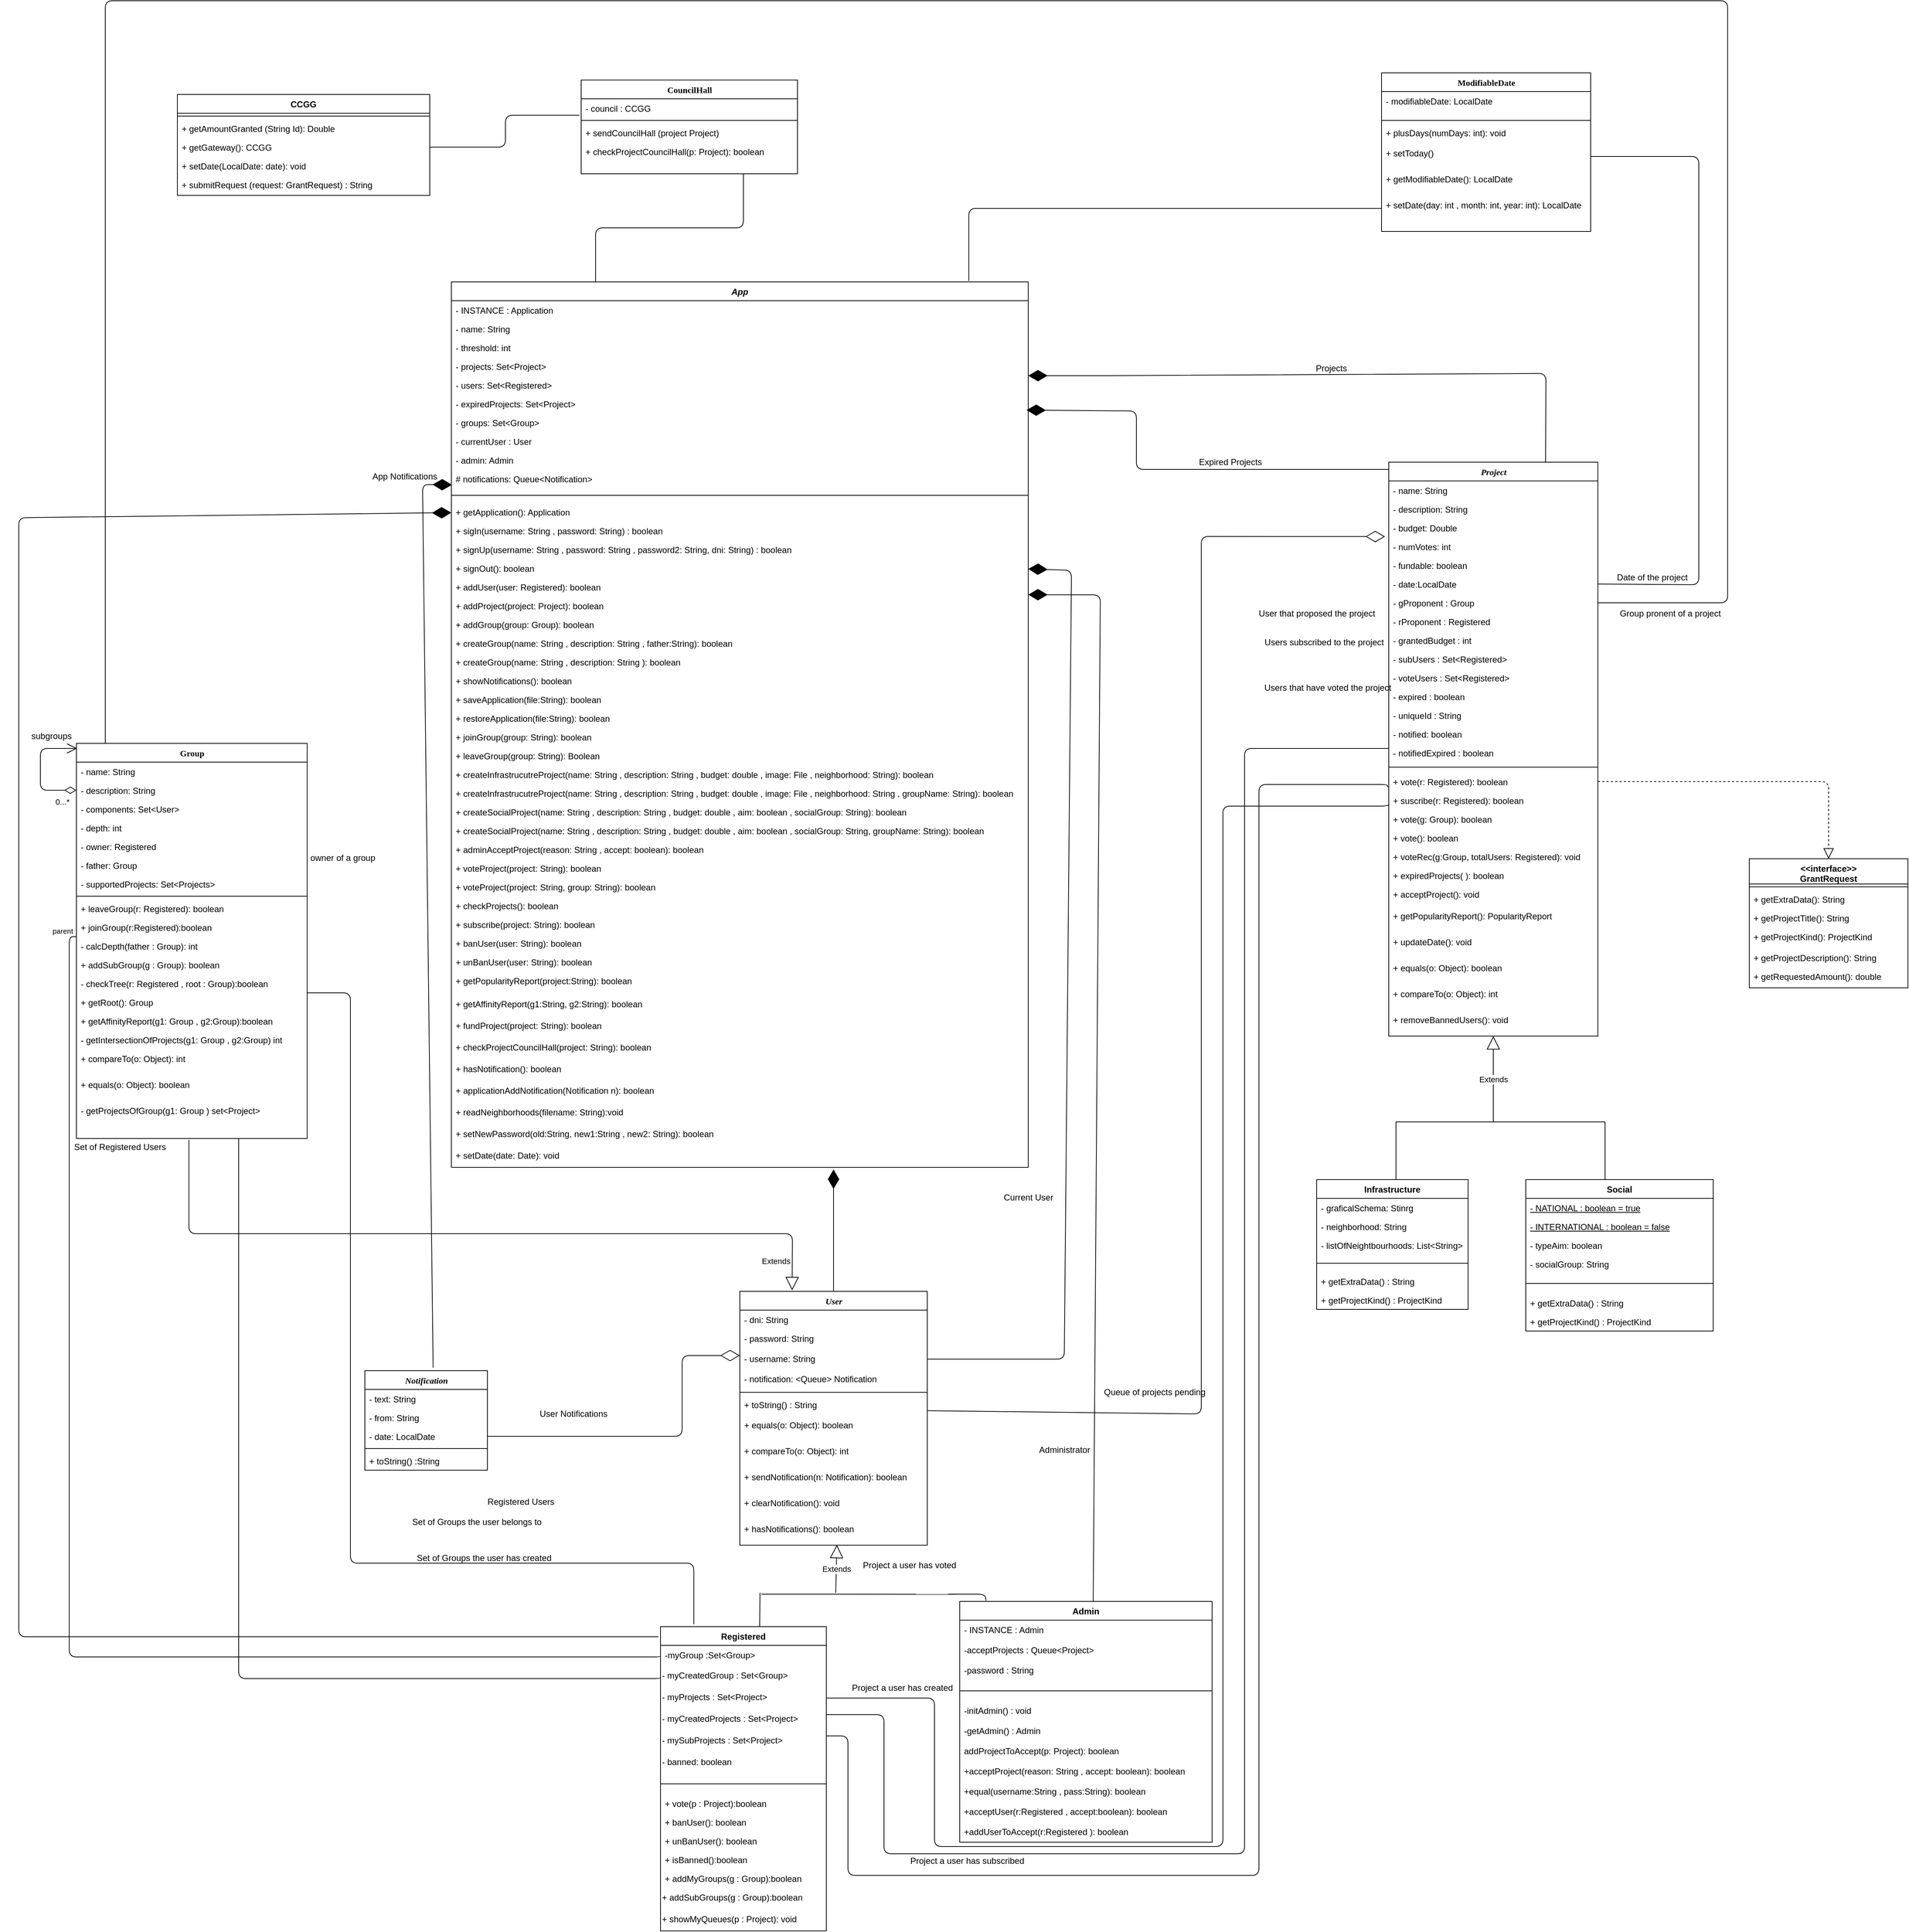 <mxfile version="13.0.3" type="google"><diagram name="Page-1" id="6133507b-19e7-1e82-6fc7-422aa6c4b21f"><mxGraphModel dx="1422" dy="2506" grid="1" gridSize="10" guides="1" tooltips="1" connect="1" arrows="1" fold="1" page="1" pageScale="1" pageWidth="1100" pageHeight="850" background="#ffffff" math="0" shadow="0"><root><mxCell id="0"/><mxCell id="1" parent="0"/><mxCell id="pQL_fnPwRTaxChhDRRs_-36" value="Extends" style="endArrow=block;endSize=16;endFill=0;html=1;entryX=0.518;entryY=0.986;entryDx=0;entryDy=0;entryPerimeter=0;" parent="1" target="X_9mwpj0WfsC4SQcnqEE-17" edge="1"><mxGeometry width="160" relative="1" as="geometry"><mxPoint x="1333" y="1008.14" as="sourcePoint"/><mxPoint x="1332.64" y="875.002" as="targetPoint"/></mxGeometry></mxCell><mxCell id="pQL_fnPwRTaxChhDRRs_-38" value="" style="endArrow=none;html=1;" parent="1" edge="1"><mxGeometry width="50" height="50" relative="1" as="geometry"><mxPoint x="1230" y="1010" as="sourcePoint"/><mxPoint x="1500" y="1010.14" as="targetPoint"/></mxGeometry></mxCell><mxCell id="pQL_fnPwRTaxChhDRRs_-39" value="" style="endArrow=none;html=1;entryX=0.598;entryY=0.002;entryDx=0;entryDy=0;entryPerimeter=0;" parent="1" target="pQL_fnPwRTaxChhDRRs_-33" edge="1"><mxGeometry width="50" height="50" relative="1" as="geometry"><mxPoint x="1228" y="1008" as="sourcePoint"/><mxPoint x="1110" y="938.14" as="targetPoint"/></mxGeometry></mxCell><mxCell id="pQL_fnPwRTaxChhDRRs_-49" value="" style="endArrow=none;html=1;entryX=0.5;entryY=0;entryDx=0;entryDy=0;" parent="1" edge="1"><mxGeometry width="50" height="50" relative="1" as="geometry"><mxPoint x="2400" y="355" as="sourcePoint"/><mxPoint x="2400.0" y="435" as="targetPoint"/></mxGeometry></mxCell><mxCell id="pQL_fnPwRTaxChhDRRs_-51" value="" style="endArrow=none;html=1;" parent="1" edge="1"><mxGeometry width="50" height="50" relative="1" as="geometry"><mxPoint x="2400" y="355" as="sourcePoint"/><mxPoint x="2110" y="355" as="targetPoint"/></mxGeometry></mxCell><mxCell id="-2kQHEllbu-ICsI_FnwQ-21" value="" style="resizable=0;html=1;align=left;verticalAlign=bottom;labelBackgroundColor=#ffffff;fontSize=10;" parent="1" connectable="0" vertex="1"><mxGeometry x="817" y="224" as="geometry"><mxPoint x="-170.14" y="222" as="offset"/></mxGeometry></mxCell><mxCell id="-2kQHEllbu-ICsI_FnwQ-23" value="" style="resizable=0;html=1;align=left;verticalAlign=bottom;labelBackgroundColor=#ffffff;fontSize=10;" parent="1" connectable="0" vertex="1"><mxGeometry x="1090" y="538" as="geometry"><mxPoint x="-170.14" y="222" as="offset"/></mxGeometry></mxCell><mxCell id="4kFYFHYI2AUw4PvykqHw-6" value="Extends" style="endArrow=block;endSize=16;endFill=0;html=1;entryX=0.5;entryY=1;entryDx=0;entryDy=0;" parent="1" target="pQL_fnPwRTaxChhDRRs_-6" edge="1"><mxGeometry width="160" relative="1" as="geometry"><mxPoint x="2245" y="355" as="sourcePoint"/><mxPoint x="2231" y="265" as="targetPoint"/></mxGeometry></mxCell><mxCell id="4kFYFHYI2AUw4PvykqHw-34" value="" style="endArrow=none;html=1;entryX=0.5;entryY=0;entryDx=0;entryDy=0;" parent="1" edge="1"><mxGeometry width="50" height="50" relative="1" as="geometry"><mxPoint x="2110" y="355" as="sourcePoint"/><mxPoint x="2110" y="435" as="targetPoint"/></mxGeometry></mxCell><mxCell id="4kFYFHYI2AUw4PvykqHw-114" value="" style="endArrow=diamondThin;endFill=1;endSize=24;html=1;exitX=0.5;exitY=0;exitDx=0;exitDy=0;" parent="1" source="78961159f06e98e8-17" edge="1"><mxGeometry width="160" relative="1" as="geometry"><mxPoint x="1230" y="310" as="sourcePoint"/><mxPoint x="1330" y="421" as="targetPoint"/></mxGeometry></mxCell><mxCell id="4kFYFHYI2AUw4PvykqHw-115" value="" style="endArrow=diamondThin;endFill=1;endSize=24;html=1;entryX=1;entryY=0;entryDx=0;entryDy=0;exitX=0.75;exitY=0;exitDx=0;exitDy=0;entryPerimeter=0;" parent="1" source="pQL_fnPwRTaxChhDRRs_-6" target="AVMqsORjte3WwVFL2FNu-30" edge="1"><mxGeometry width="160" relative="1" as="geometry"><mxPoint x="1800" y="243" as="sourcePoint"/><mxPoint x="1940" y="-400.0" as="targetPoint"/><Array as="points"><mxPoint x="2318" y="-683"/><mxPoint x="1700" y="-680"/></Array></mxGeometry></mxCell><mxCell id="pQL_fnPwRTaxChhDRRs_-6" value="&lt;i&gt;Project&lt;/i&gt;" style="swimlane;html=1;fontStyle=1;align=center;verticalAlign=top;childLayout=stackLayout;horizontal=1;startSize=26;horizontalStack=0;resizeParent=1;resizeLast=0;collapsible=1;marginBottom=0;swimlaneFillColor=#ffffff;rounded=0;shadow=0;comic=0;labelBackgroundColor=none;strokeWidth=1;fillColor=none;fontFamily=Verdana;fontSize=12" parent="1" vertex="1"><mxGeometry x="2100" y="-560" width="290" height="796" as="geometry"/></mxCell><mxCell id="pQL_fnPwRTaxChhDRRs_-7" value="- name: String" style="text;html=1;strokeColor=none;fillColor=none;align=left;verticalAlign=top;spacingLeft=4;spacingRight=4;whiteSpace=wrap;overflow=hidden;rotatable=0;points=[[0,0.5],[1,0.5]];portConstraint=eastwest;" parent="pQL_fnPwRTaxChhDRRs_-6" vertex="1"><mxGeometry y="26" width="290" height="26" as="geometry"/></mxCell><mxCell id="pQL_fnPwRTaxChhDRRs_-8" value="- description: String" style="text;html=1;strokeColor=none;fillColor=none;align=left;verticalAlign=top;spacingLeft=4;spacingRight=4;whiteSpace=wrap;overflow=hidden;rotatable=0;points=[[0,0.5],[1,0.5]];portConstraint=eastwest;" parent="pQL_fnPwRTaxChhDRRs_-6" vertex="1"><mxGeometry y="52" width="290" height="26" as="geometry"/></mxCell><mxCell id="pQL_fnPwRTaxChhDRRs_-20" value="- budget: Double" style="text;html=1;strokeColor=none;fillColor=none;align=left;verticalAlign=top;spacingLeft=4;spacingRight=4;whiteSpace=wrap;overflow=hidden;rotatable=0;points=[[0,0.5],[1,0.5]];portConstraint=eastwest;" parent="pQL_fnPwRTaxChhDRRs_-6" vertex="1"><mxGeometry y="78" width="290" height="26" as="geometry"/></mxCell><mxCell id="pQL_fnPwRTaxChhDRRs_-27" value="- numVotes: int" style="text;html=1;strokeColor=none;fillColor=none;align=left;verticalAlign=top;spacingLeft=4;spacingRight=4;whiteSpace=wrap;overflow=hidden;rotatable=0;points=[[0,0.5],[1,0.5]];portConstraint=eastwest;" parent="pQL_fnPwRTaxChhDRRs_-6" vertex="1"><mxGeometry y="104" width="290" height="26" as="geometry"/></mxCell><mxCell id="r-IkFItGYwXCH1SLZH8u-4" value="- fundable: boolean" style="text;html=1;strokeColor=none;fillColor=none;align=left;verticalAlign=top;spacingLeft=4;spacingRight=4;whiteSpace=wrap;overflow=hidden;rotatable=0;points=[[0,0.5],[1,0.5]];portConstraint=eastwest;" parent="pQL_fnPwRTaxChhDRRs_-6" vertex="1"><mxGeometry y="130" width="290" height="26" as="geometry"/></mxCell><mxCell id="kSnF0uhV4kIHYymr3Ho9-10" value="- date:LocalDate" style="text;html=1;strokeColor=none;fillColor=none;align=left;verticalAlign=top;spacingLeft=4;spacingRight=4;whiteSpace=wrap;overflow=hidden;rotatable=0;points=[[0,0.5],[1,0.5]];portConstraint=eastwest;" parent="pQL_fnPwRTaxChhDRRs_-6" vertex="1"><mxGeometry y="156" width="290" height="26" as="geometry"/></mxCell><mxCell id="4kFYFHYI2AUw4PvykqHw-2" value="- gProponent : Group" style="text;html=1;strokeColor=none;fillColor=none;align=left;verticalAlign=top;spacingLeft=4;spacingRight=4;whiteSpace=wrap;overflow=hidden;rotatable=0;points=[[0,0.5],[1,0.5]];portConstraint=eastwest;" parent="pQL_fnPwRTaxChhDRRs_-6" vertex="1"><mxGeometry y="182" width="290" height="26" as="geometry"/></mxCell><mxCell id="4kFYFHYI2AUw4PvykqHw-4" value="- rProponent : Registered" style="text;html=1;strokeColor=none;fillColor=none;align=left;verticalAlign=top;spacingLeft=4;spacingRight=4;whiteSpace=wrap;overflow=hidden;rotatable=0;points=[[0,0.5],[1,0.5]];portConstraint=eastwest;" parent="pQL_fnPwRTaxChhDRRs_-6" vertex="1"><mxGeometry y="208" width="290" height="26" as="geometry"/></mxCell><mxCell id="4kFYFHYI2AUw4PvykqHw-3" value="- grantedBudget : int" style="text;html=1;strokeColor=none;fillColor=none;align=left;verticalAlign=top;spacingLeft=4;spacingRight=4;whiteSpace=wrap;overflow=hidden;rotatable=0;points=[[0,0.5],[1,0.5]];portConstraint=eastwest;" parent="pQL_fnPwRTaxChhDRRs_-6" vertex="1"><mxGeometry y="234" width="290" height="26" as="geometry"/></mxCell><mxCell id="4kFYFHYI2AUw4PvykqHw-8" value="- subUsers : Set&amp;lt;Registered&amp;gt;" style="text;html=1;strokeColor=none;fillColor=none;align=left;verticalAlign=top;spacingLeft=4;spacingRight=4;whiteSpace=wrap;overflow=hidden;rotatable=0;points=[[0,0.5],[1,0.5]];portConstraint=eastwest;" parent="pQL_fnPwRTaxChhDRRs_-6" vertex="1"><mxGeometry y="260" width="290" height="26" as="geometry"/></mxCell><mxCell id="4kFYFHYI2AUw4PvykqHw-9" value="- voteUsers : Set&amp;lt;Registered&amp;gt;" style="text;html=1;strokeColor=none;fillColor=none;align=left;verticalAlign=top;spacingLeft=4;spacingRight=4;whiteSpace=wrap;overflow=hidden;rotatable=0;points=[[0,0.5],[1,0.5]];portConstraint=eastwest;" parent="pQL_fnPwRTaxChhDRRs_-6" vertex="1"><mxGeometry y="286" width="290" height="26" as="geometry"/></mxCell><mxCell id="4kFYFHYI2AUw4PvykqHw-10" value="- expired : boolean" style="text;html=1;strokeColor=none;fillColor=none;align=left;verticalAlign=top;spacingLeft=4;spacingRight=4;whiteSpace=wrap;overflow=hidden;rotatable=0;points=[[0,0.5],[1,0.5]];portConstraint=eastwest;" parent="pQL_fnPwRTaxChhDRRs_-6" vertex="1"><mxGeometry y="312" width="290" height="26" as="geometry"/></mxCell><mxCell id="4kFYFHYI2AUw4PvykqHw-11" value="- uniqueId : String" style="text;html=1;strokeColor=none;fillColor=none;align=left;verticalAlign=top;spacingLeft=4;spacingRight=4;whiteSpace=wrap;overflow=hidden;rotatable=0;points=[[0,0.5],[1,0.5]];portConstraint=eastwest;" parent="pQL_fnPwRTaxChhDRRs_-6" vertex="1"><mxGeometry y="338" width="290" height="26" as="geometry"/></mxCell><mxCell id="X_9mwpj0WfsC4SQcnqEE-23" value="- notified: boolean" style="text;html=1;strokeColor=none;fillColor=none;align=left;verticalAlign=top;spacingLeft=4;spacingRight=4;whiteSpace=wrap;overflow=hidden;rotatable=0;points=[[0,0.5],[1,0.5]];portConstraint=eastwest;" parent="pQL_fnPwRTaxChhDRRs_-6" vertex="1"><mxGeometry y="364" width="290" height="26" as="geometry"/></mxCell><mxCell id="X_9mwpj0WfsC4SQcnqEE-24" value="- notifiedExpired : boolean" style="text;html=1;strokeColor=none;fillColor=none;align=left;verticalAlign=top;spacingLeft=4;spacingRight=4;whiteSpace=wrap;overflow=hidden;rotatable=0;points=[[0,0.5],[1,0.5]];portConstraint=eastwest;" parent="pQL_fnPwRTaxChhDRRs_-6" vertex="1"><mxGeometry y="390" width="290" height="26" as="geometry"/></mxCell><mxCell id="pQL_fnPwRTaxChhDRRs_-9" value="" style="line;html=1;strokeWidth=1;fillColor=none;align=left;verticalAlign=middle;spacingTop=-1;spacingLeft=3;spacingRight=3;rotatable=0;labelPosition=right;points=[];portConstraint=eastwest;" parent="pQL_fnPwRTaxChhDRRs_-6" vertex="1"><mxGeometry y="416" width="290" height="14" as="geometry"/></mxCell><mxCell id="1JZaHMWSi0dFFFvC0qzC-4" value="+ vote(r: Registered): boolean" style="text;html=1;strokeColor=none;fillColor=none;align=left;verticalAlign=top;spacingLeft=4;spacingRight=4;whiteSpace=wrap;overflow=hidden;rotatable=0;points=[[0,0.5],[1,0.5]];portConstraint=eastwest;" parent="pQL_fnPwRTaxChhDRRs_-6" vertex="1"><mxGeometry y="430" width="290" height="26" as="geometry"/></mxCell><mxCell id="pQL_fnPwRTaxChhDRRs_-10" value="+ suscribe(r: Registered):&amp;nbsp;boolean" style="text;html=1;strokeColor=none;fillColor=none;align=left;verticalAlign=top;spacingLeft=4;spacingRight=4;whiteSpace=wrap;overflow=hidden;rotatable=0;points=[[0,0.5],[1,0.5]];portConstraint=eastwest;" parent="pQL_fnPwRTaxChhDRRs_-6" vertex="1"><mxGeometry y="456" width="290" height="26" as="geometry"/></mxCell><mxCell id="4kFYFHYI2AUw4PvykqHw-13" value="+ vote(g: Group): boolean" style="text;html=1;strokeColor=none;fillColor=none;align=left;verticalAlign=top;spacingLeft=4;spacingRight=4;whiteSpace=wrap;overflow=hidden;rotatable=0;points=[[0,0.5],[1,0.5]];portConstraint=eastwest;" parent="pQL_fnPwRTaxChhDRRs_-6" vertex="1"><mxGeometry y="482" width="290" height="26" as="geometry"/></mxCell><mxCell id="4kFYFHYI2AUw4PvykqHw-12" value="+ vote(): boolean" style="text;html=1;strokeColor=none;fillColor=none;align=left;verticalAlign=top;spacingLeft=4;spacingRight=4;whiteSpace=wrap;overflow=hidden;rotatable=0;points=[[0,0.5],[1,0.5]];portConstraint=eastwest;" parent="pQL_fnPwRTaxChhDRRs_-6" vertex="1"><mxGeometry y="508" width="290" height="26" as="geometry"/></mxCell><mxCell id="4kFYFHYI2AUw4PvykqHw-14" value="+ voteRec(g:Group, totalUsers: Registered): void" style="text;html=1;strokeColor=none;fillColor=none;align=left;verticalAlign=top;spacingLeft=4;spacingRight=4;whiteSpace=wrap;overflow=hidden;rotatable=0;points=[[0,0.5],[1,0.5]];portConstraint=eastwest;" parent="pQL_fnPwRTaxChhDRRs_-6" vertex="1"><mxGeometry y="534" width="290" height="26" as="geometry"/></mxCell><mxCell id="-2kQHEllbu-ICsI_FnwQ-31" value="+ expiredProjects( ): boolean" style="text;strokeColor=none;fillColor=none;align=left;verticalAlign=top;spacingLeft=4;spacingRight=4;overflow=hidden;rotatable=0;points=[[0,0.5],[1,0.5]];portConstraint=eastwest;" parent="pQL_fnPwRTaxChhDRRs_-6" vertex="1"><mxGeometry y="560" width="290" height="26" as="geometry"/></mxCell><mxCell id="1JZaHMWSi0dFFFvC0qzC-7" value="+ acceptProject(): void" style="text;strokeColor=none;fillColor=none;align=left;verticalAlign=top;spacingLeft=4;spacingRight=4;overflow=hidden;rotatable=0;points=[[0,0.5],[1,0.5]];portConstraint=eastwest;" parent="pQL_fnPwRTaxChhDRRs_-6" vertex="1"><mxGeometry y="586" width="290" height="30" as="geometry"/></mxCell><mxCell id="nAZfWNYAo33rOsJtw6sN-2" value="+ getPopularityReport(): PopularityReport" style="text;strokeColor=none;fillColor=none;align=left;verticalAlign=top;spacingLeft=4;spacingRight=4;overflow=hidden;rotatable=0;points=[[0,0.5],[1,0.5]];portConstraint=eastwest;" parent="pQL_fnPwRTaxChhDRRs_-6" vertex="1"><mxGeometry y="616" width="290" height="36" as="geometry"/></mxCell><mxCell id="4kFYFHYI2AUw4PvykqHw-15" value="+ updateDate(): void" style="text;strokeColor=none;fillColor=none;align=left;verticalAlign=top;spacingLeft=4;spacingRight=4;overflow=hidden;rotatable=0;points=[[0,0.5],[1,0.5]];portConstraint=eastwest;" parent="pQL_fnPwRTaxChhDRRs_-6" vertex="1"><mxGeometry y="652" width="290" height="36" as="geometry"/></mxCell><mxCell id="4kFYFHYI2AUw4PvykqHw-16" value="+ equals(o: Object): boolean" style="text;strokeColor=none;fillColor=none;align=left;verticalAlign=top;spacingLeft=4;spacingRight=4;overflow=hidden;rotatable=0;points=[[0,0.5],[1,0.5]];portConstraint=eastwest;" parent="pQL_fnPwRTaxChhDRRs_-6" vertex="1"><mxGeometry y="688" width="290" height="36" as="geometry"/></mxCell><mxCell id="4kFYFHYI2AUw4PvykqHw-17" value="+ compareTo(o: Object): int" style="text;strokeColor=none;fillColor=none;align=left;verticalAlign=top;spacingLeft=4;spacingRight=4;overflow=hidden;rotatable=0;points=[[0,0.5],[1,0.5]];portConstraint=eastwest;" parent="pQL_fnPwRTaxChhDRRs_-6" vertex="1"><mxGeometry y="724" width="290" height="36" as="geometry"/></mxCell><mxCell id="4kFYFHYI2AUw4PvykqHw-18" value="+ removeBannedUsers(): void" style="text;strokeColor=none;fillColor=none;align=left;verticalAlign=top;spacingLeft=4;spacingRight=4;overflow=hidden;rotatable=0;points=[[0,0.5],[1,0.5]];portConstraint=eastwest;" parent="pQL_fnPwRTaxChhDRRs_-6" vertex="1"><mxGeometry y="760" width="290" height="36" as="geometry"/></mxCell><mxCell id="pQL_fnPwRTaxChhDRRs_-44" value="Infrastructure" style="swimlane;fontStyle=1;align=center;verticalAlign=top;childLayout=stackLayout;horizontal=1;startSize=26;horizontalStack=0;resizeParent=1;resizeParentMax=0;resizeLast=0;collapsible=1;marginBottom=0;" parent="1" vertex="1"><mxGeometry x="2000" y="435" width="210" height="180" as="geometry"/></mxCell><mxCell id="pQL_fnPwRTaxChhDRRs_-52" value="- graficalSchema: Stinrg" style="text;html=1;strokeColor=none;fillColor=none;align=left;verticalAlign=top;spacingLeft=4;spacingRight=4;whiteSpace=wrap;overflow=hidden;rotatable=0;points=[[0,0.5],[1,0.5]];portConstraint=eastwest;" parent="pQL_fnPwRTaxChhDRRs_-44" vertex="1"><mxGeometry y="26" width="210" height="26" as="geometry"/></mxCell><mxCell id="4kFYFHYI2AUw4PvykqHw-31" value="- neighborhood: String" style="text;html=1;strokeColor=none;fillColor=none;align=left;verticalAlign=top;spacingLeft=4;spacingRight=4;whiteSpace=wrap;overflow=hidden;rotatable=0;points=[[0,0.5],[1,0.5]];portConstraint=eastwest;" parent="pQL_fnPwRTaxChhDRRs_-44" vertex="1"><mxGeometry y="52" width="210" height="26" as="geometry"/></mxCell><mxCell id="pQL_fnPwRTaxChhDRRs_-53" value="- listOfNeightbourhoods: List&amp;lt;String&amp;gt;" style="text;html=1;strokeColor=none;fillColor=none;align=left;verticalAlign=top;spacingLeft=4;spacingRight=4;whiteSpace=wrap;overflow=hidden;rotatable=0;points=[[0,0.5],[1,0.5]];portConstraint=eastwest;" parent="pQL_fnPwRTaxChhDRRs_-44" vertex="1"><mxGeometry y="78" width="210" height="26" as="geometry"/></mxCell><mxCell id="pQL_fnPwRTaxChhDRRs_-45" value="" style="line;strokeWidth=1;fillColor=none;align=left;verticalAlign=middle;spacingTop=-1;spacingLeft=3;spacingRight=3;rotatable=0;labelPosition=right;points=[];portConstraint=eastwest;" parent="pQL_fnPwRTaxChhDRRs_-44" vertex="1"><mxGeometry y="104" width="210" height="24" as="geometry"/></mxCell><mxCell id="4kFYFHYI2AUw4PvykqHw-32" value="+ getExtraData() : String" style="text;html=1;strokeColor=none;fillColor=none;align=left;verticalAlign=top;spacingLeft=4;spacingRight=4;whiteSpace=wrap;overflow=hidden;rotatable=0;points=[[0,0.5],[1,0.5]];portConstraint=eastwest;" parent="pQL_fnPwRTaxChhDRRs_-44" vertex="1"><mxGeometry y="128" width="210" height="26" as="geometry"/></mxCell><mxCell id="4kFYFHYI2AUw4PvykqHw-33" value="+ getProjectKind() : ProjectKind" style="text;html=1;strokeColor=none;fillColor=none;align=left;verticalAlign=top;spacingLeft=4;spacingRight=4;whiteSpace=wrap;overflow=hidden;rotatable=0;points=[[0,0.5],[1,0.5]];portConstraint=eastwest;" parent="pQL_fnPwRTaxChhDRRs_-44" vertex="1"><mxGeometry y="154" width="210" height="26" as="geometry"/></mxCell><mxCell id="pQL_fnPwRTaxChhDRRs_-41" value="Social&#10;" style="swimlane;fontStyle=1;align=center;verticalAlign=top;childLayout=stackLayout;horizontal=1;startSize=26;horizontalStack=0;resizeParent=1;resizeParentMax=0;resizeLast=0;collapsible=1;marginBottom=0;" parent="1" vertex="1"><mxGeometry x="2290" y="435" width="260" height="210" as="geometry"/></mxCell><mxCell id="4kFYFHYI2AUw4PvykqHw-29" value="&lt;u&gt;- NATIONAL : boolean = true&lt;/u&gt;" style="text;html=1;strokeColor=none;fillColor=none;align=left;verticalAlign=top;spacingLeft=4;spacingRight=4;whiteSpace=wrap;overflow=hidden;rotatable=0;points=[[0,0.5],[1,0.5]];portConstraint=eastwest;" parent="pQL_fnPwRTaxChhDRRs_-41" vertex="1"><mxGeometry y="26" width="260" height="26" as="geometry"/></mxCell><mxCell id="4kFYFHYI2AUw4PvykqHw-30" value="&lt;u&gt;- INTERNATIONAL : boolean = false&lt;/u&gt;" style="text;html=1;strokeColor=none;fillColor=none;align=left;verticalAlign=top;spacingLeft=4;spacingRight=4;whiteSpace=wrap;overflow=hidden;rotatable=0;points=[[0,0.5],[1,0.5]];portConstraint=eastwest;" parent="pQL_fnPwRTaxChhDRRs_-41" vertex="1"><mxGeometry y="52" width="260" height="26" as="geometry"/></mxCell><mxCell id="4kFYFHYI2AUw4PvykqHw-26" value="- typeAim: boolean" style="text;html=1;strokeColor=none;fillColor=none;align=left;verticalAlign=top;spacingLeft=4;spacingRight=4;whiteSpace=wrap;overflow=hidden;rotatable=0;points=[[0,0.5],[1,0.5]];portConstraint=eastwest;" parent="pQL_fnPwRTaxChhDRRs_-41" vertex="1"><mxGeometry y="78" width="260" height="26" as="geometry"/></mxCell><mxCell id="4kFYFHYI2AUw4PvykqHw-25" value="- socialGroup: String" style="text;html=1;strokeColor=none;fillColor=none;align=left;verticalAlign=top;spacingLeft=4;spacingRight=4;whiteSpace=wrap;overflow=hidden;rotatable=0;points=[[0,0.5],[1,0.5]];portConstraint=eastwest;" parent="pQL_fnPwRTaxChhDRRs_-41" vertex="1"><mxGeometry y="104" width="260" height="26" as="geometry"/></mxCell><mxCell id="pQL_fnPwRTaxChhDRRs_-42" value="" style="line;strokeWidth=1;fillColor=none;align=left;verticalAlign=middle;spacingTop=-1;spacingLeft=3;spacingRight=3;rotatable=0;labelPosition=right;points=[];portConstraint=eastwest;" parent="pQL_fnPwRTaxChhDRRs_-41" vertex="1"><mxGeometry y="130" width="260" height="28" as="geometry"/></mxCell><mxCell id="4kFYFHYI2AUw4PvykqHw-27" value="+ getExtraData() : String" style="text;html=1;strokeColor=none;fillColor=none;align=left;verticalAlign=top;spacingLeft=4;spacingRight=4;whiteSpace=wrap;overflow=hidden;rotatable=0;points=[[0,0.5],[1,0.5]];portConstraint=eastwest;" parent="pQL_fnPwRTaxChhDRRs_-41" vertex="1"><mxGeometry y="158" width="260" height="26" as="geometry"/></mxCell><mxCell id="4kFYFHYI2AUw4PvykqHw-28" value="+ getProjectKind() : ProjectKind" style="text;html=1;strokeColor=none;fillColor=none;align=left;verticalAlign=top;spacingLeft=4;spacingRight=4;whiteSpace=wrap;overflow=hidden;rotatable=0;points=[[0,0.5],[1,0.5]];portConstraint=eastwest;" parent="pQL_fnPwRTaxChhDRRs_-41" vertex="1"><mxGeometry y="184" width="260" height="26" as="geometry"/></mxCell><mxCell id="AVMqsORjte3WwVFL2FNu-22" value="" style="endArrow=diamondThin;endFill=1;endSize=24;html=1;entryX=0.997;entryY=-0.163;entryDx=0;entryDy=0;entryPerimeter=0;" parent="1" target="4kFYFHYI2AUw4PvykqHw-77" edge="1"><mxGeometry width="160" relative="1" as="geometry"><mxPoint x="2100" y="-550" as="sourcePoint"/><mxPoint x="1632.4" y="-709.998" as="targetPoint"/><Array as="points"><mxPoint x="1820" y="-550"/><mxPoint x="1750" y="-550"/><mxPoint x="1750" y="-631"/></Array></mxGeometry></mxCell><mxCell id="AVMqsORjte3WwVFL2FNu-23" value="Expired Projects" style="text;html=1;align=center;verticalAlign=middle;resizable=0;points=[];autosize=1;" parent="1" vertex="1"><mxGeometry x="1830" y="-570" width="100" height="20" as="geometry"/></mxCell><mxCell id="AVMqsORjte3WwVFL2FNu-24" value="" style="endArrow=diamondThin;endFill=1;endSize=24;html=1;entryX=0.001;entryY=0.824;entryDx=0;entryDy=0;entryPerimeter=0;exitX=0.557;exitY=-0.03;exitDx=0;exitDy=0;exitPerimeter=0;" parent="1" source="nAZfWNYAo33rOsJtw6sN-4" target="4kFYFHYI2AUw4PvykqHw-80" edge="1"><mxGeometry width="160" relative="1" as="geometry"><mxPoint x="720" y="380" as="sourcePoint"/><mxPoint x="-5.6" y="-729.998" as="targetPoint"/><Array as="points"><mxPoint x="760" y="-529"/></Array></mxGeometry></mxCell><mxCell id="pQL_fnPwRTaxChhDRRs_-11" value="Group" style="swimlane;html=1;fontStyle=1;align=center;verticalAlign=top;childLayout=stackLayout;horizontal=1;startSize=26;horizontalStack=0;resizeParent=1;resizeLast=0;collapsible=1;marginBottom=0;swimlaneFillColor=#ffffff;rounded=0;shadow=0;comic=0;labelBackgroundColor=none;strokeWidth=1;fillColor=none;fontFamily=Verdana;fontSize=12" parent="1" vertex="1"><mxGeometry x="280" y="-170" width="320" height="548" as="geometry"/></mxCell><mxCell id="pQL_fnPwRTaxChhDRRs_-12" value="- name: String" style="text;html=1;strokeColor=none;fillColor=none;align=left;verticalAlign=top;spacingLeft=4;spacingRight=4;whiteSpace=wrap;overflow=hidden;rotatable=0;points=[[0,0.5],[1,0.5]];portConstraint=eastwest;" parent="pQL_fnPwRTaxChhDRRs_-11" vertex="1"><mxGeometry y="26" width="320" height="26" as="geometry"/></mxCell><mxCell id="pQL_fnPwRTaxChhDRRs_-13" value="- description: String" style="text;html=1;strokeColor=none;fillColor=none;align=left;verticalAlign=top;spacingLeft=4;spacingRight=4;whiteSpace=wrap;overflow=hidden;rotatable=0;points=[[0,0.5],[1,0.5]];portConstraint=eastwest;" parent="pQL_fnPwRTaxChhDRRs_-11" vertex="1"><mxGeometry y="52" width="320" height="26" as="geometry"/></mxCell><mxCell id="4kFYFHYI2AUw4PvykqHw-59" value="- components: Set&amp;lt;User&amp;gt;" style="text;html=1;strokeColor=none;fillColor=none;align=left;verticalAlign=top;spacingLeft=4;spacingRight=4;whiteSpace=wrap;overflow=hidden;rotatable=0;points=[[0,0.5],[1,0.5]];portConstraint=eastwest;" parent="pQL_fnPwRTaxChhDRRs_-11" vertex="1"><mxGeometry y="78" width="320" height="26" as="geometry"/></mxCell><mxCell id="-2kQHEllbu-ICsI_FnwQ-17" value="0...*" style="endArrow=open;html=1;endSize=12;startArrow=diamondThin;startSize=14;startFill=0;edgeStyle=orthogonalEdgeStyle;align=left;verticalAlign=bottom;strokeColor=#000000;exitX=0;exitY=0.5;exitDx=0;exitDy=0;" parent="pQL_fnPwRTaxChhDRRs_-11" source="pQL_fnPwRTaxChhDRRs_-13" edge="1"><mxGeometry x="-0.612" y="25" relative="1" as="geometry"><mxPoint x="-40" y="144" as="sourcePoint"/><mxPoint x="1" y="7" as="targetPoint"/><Array as="points"><mxPoint x="-50" y="65"/><mxPoint x="-50" y="7"/></Array><mxPoint as="offset"/></mxGeometry></mxCell><mxCell id="4kFYFHYI2AUw4PvykqHw-63" value="- depth: int" style="text;html=1;strokeColor=none;fillColor=none;align=left;verticalAlign=top;spacingLeft=4;spacingRight=4;whiteSpace=wrap;overflow=hidden;rotatable=0;points=[[0,0.5],[1,0.5]];portConstraint=eastwest;" parent="pQL_fnPwRTaxChhDRRs_-11" vertex="1"><mxGeometry y="104" width="320" height="26" as="geometry"/></mxCell><mxCell id="4kFYFHYI2AUw4PvykqHw-62" value="- owner: Registered" style="text;html=1;strokeColor=none;fillColor=none;align=left;verticalAlign=top;spacingLeft=4;spacingRight=4;whiteSpace=wrap;overflow=hidden;rotatable=0;points=[[0,0.5],[1,0.5]];portConstraint=eastwest;" parent="pQL_fnPwRTaxChhDRRs_-11" vertex="1"><mxGeometry y="130" width="320" height="26" as="geometry"/></mxCell><mxCell id="4kFYFHYI2AUw4PvykqHw-60" value="- father: Group" style="text;html=1;strokeColor=none;fillColor=none;align=left;verticalAlign=top;spacingLeft=4;spacingRight=4;whiteSpace=wrap;overflow=hidden;rotatable=0;points=[[0,0.5],[1,0.5]];portConstraint=eastwest;" parent="pQL_fnPwRTaxChhDRRs_-11" vertex="1"><mxGeometry y="156" width="320" height="26" as="geometry"/></mxCell><mxCell id="4kFYFHYI2AUw4PvykqHw-64" value="- supportedProjects: Set&amp;lt;Projects&amp;gt;" style="text;html=1;strokeColor=none;fillColor=none;align=left;verticalAlign=top;spacingLeft=4;spacingRight=4;whiteSpace=wrap;overflow=hidden;rotatable=0;points=[[0,0.5],[1,0.5]];portConstraint=eastwest;" parent="pQL_fnPwRTaxChhDRRs_-11" vertex="1"><mxGeometry y="182" width="320" height="26" as="geometry"/></mxCell><mxCell id="pQL_fnPwRTaxChhDRRs_-14" value="" style="line;html=1;strokeWidth=1;fillColor=none;align=left;verticalAlign=middle;spacingTop=-1;spacingLeft=3;spacingRight=3;rotatable=0;labelPosition=right;points=[];portConstraint=eastwest;" parent="pQL_fnPwRTaxChhDRRs_-11" vertex="1"><mxGeometry y="208" width="320" height="8" as="geometry"/></mxCell><mxCell id="yrZwBhwJgs6GRTxfIoNK-2" value="+ leaveGroup(r: Registered): boolean" style="text;strokeColor=none;fillColor=none;align=left;verticalAlign=top;spacingLeft=4;spacingRight=4;overflow=hidden;rotatable=0;points=[[0,0.5],[1,0.5]];portConstraint=eastwest;" parent="pQL_fnPwRTaxChhDRRs_-11" vertex="1"><mxGeometry y="216" width="320" height="26" as="geometry"/></mxCell><mxCell id="kSnF0uhV4kIHYymr3Ho9-12" value="+ joinGroup(r:Registered):boolean " style="text;strokeColor=none;fillColor=none;align=left;verticalAlign=top;spacingLeft=4;spacingRight=4;overflow=hidden;rotatable=0;points=[[0,0.5],[1,0.5]];portConstraint=eastwest;" parent="pQL_fnPwRTaxChhDRRs_-11" vertex="1"><mxGeometry y="242" width="320" height="26" as="geometry"/></mxCell><mxCell id="4kFYFHYI2AUw4PvykqHw-65" value="- calcDepth(father : Group): int" style="text;strokeColor=none;fillColor=none;align=left;verticalAlign=top;spacingLeft=4;spacingRight=4;overflow=hidden;rotatable=0;points=[[0,0.5],[1,0.5]];portConstraint=eastwest;" parent="pQL_fnPwRTaxChhDRRs_-11" vertex="1"><mxGeometry y="268" width="320" height="26" as="geometry"/></mxCell><mxCell id="4kFYFHYI2AUw4PvykqHw-66" value="+ addSubGroup(g : Group): boolean" style="text;strokeColor=none;fillColor=none;align=left;verticalAlign=top;spacingLeft=4;spacingRight=4;overflow=hidden;rotatable=0;points=[[0,0.5],[1,0.5]];portConstraint=eastwest;" parent="pQL_fnPwRTaxChhDRRs_-11" vertex="1"><mxGeometry y="294" width="320" height="26" as="geometry"/></mxCell><mxCell id="4kFYFHYI2AUw4PvykqHw-67" value="- checkTree(r: Registered , root : Group):boolean" style="text;strokeColor=none;fillColor=none;align=left;verticalAlign=top;spacingLeft=4;spacingRight=4;overflow=hidden;rotatable=0;points=[[0,0.5],[1,0.5]];portConstraint=eastwest;" parent="pQL_fnPwRTaxChhDRRs_-11" vertex="1"><mxGeometry y="320" width="320" height="26" as="geometry"/></mxCell><mxCell id="4kFYFHYI2AUw4PvykqHw-68" value="+ getRoot(): Group" style="text;strokeColor=none;fillColor=none;align=left;verticalAlign=top;spacingLeft=4;spacingRight=4;overflow=hidden;rotatable=0;points=[[0,0.5],[1,0.5]];portConstraint=eastwest;" parent="pQL_fnPwRTaxChhDRRs_-11" vertex="1"><mxGeometry y="346" width="320" height="26" as="geometry"/></mxCell><mxCell id="4kFYFHYI2AUw4PvykqHw-70" value="+ getAffinityReport(g1: Group , g2:Group):boolean" style="text;strokeColor=none;fillColor=none;align=left;verticalAlign=top;spacingLeft=4;spacingRight=4;overflow=hidden;rotatable=0;points=[[0,0.5],[1,0.5]];portConstraint=eastwest;" parent="pQL_fnPwRTaxChhDRRs_-11" vertex="1"><mxGeometry y="372" width="320" height="26" as="geometry"/></mxCell><mxCell id="4kFYFHYI2AUw4PvykqHw-73" value="- getIntersectionOfProjects(g1: Group , g2:Group) int" style="text;strokeColor=none;fillColor=none;align=left;verticalAlign=top;spacingLeft=4;spacingRight=4;overflow=hidden;rotatable=0;points=[[0,0.5],[1,0.5]];portConstraint=eastwest;" parent="pQL_fnPwRTaxChhDRRs_-11" vertex="1"><mxGeometry y="398" width="320" height="26" as="geometry"/></mxCell><mxCell id="4kFYFHYI2AUw4PvykqHw-72" value="+ compareTo(o: Object): int" style="text;strokeColor=none;fillColor=none;align=left;verticalAlign=top;spacingLeft=4;spacingRight=4;overflow=hidden;rotatable=0;points=[[0,0.5],[1,0.5]];portConstraint=eastwest;" parent="pQL_fnPwRTaxChhDRRs_-11" vertex="1"><mxGeometry y="424" width="320" height="36" as="geometry"/></mxCell><mxCell id="4kFYFHYI2AUw4PvykqHw-71" value="+ equals(o: Object): boolean" style="text;strokeColor=none;fillColor=none;align=left;verticalAlign=top;spacingLeft=4;spacingRight=4;overflow=hidden;rotatable=0;points=[[0,0.5],[1,0.5]];portConstraint=eastwest;" parent="pQL_fnPwRTaxChhDRRs_-11" vertex="1"><mxGeometry y="460" width="320" height="36" as="geometry"/></mxCell><mxCell id="X_9mwpj0WfsC4SQcnqEE-25" value="- getProjectsOfGroup(g1: Group ) set&lt;Project&gt;" style="text;strokeColor=none;fillColor=none;align=left;verticalAlign=top;spacingLeft=4;spacingRight=4;overflow=hidden;rotatable=0;points=[[0,0.5],[1,0.5]];portConstraint=eastwest;" parent="pQL_fnPwRTaxChhDRRs_-11" vertex="1"><mxGeometry y="496" width="320" height="26" as="geometry"/></mxCell><mxCell id="AVMqsORjte3WwVFL2FNu-25" value="Projects" style="text;html=1;align=center;verticalAlign=middle;resizable=0;points=[];autosize=1;" parent="1" vertex="1"><mxGeometry x="1990" y="-700" width="60" height="20" as="geometry"/></mxCell><mxCell id="AVMqsORjte3WwVFL2FNu-27" value="App Notifications" style="text;html=1;align=center;verticalAlign=middle;resizable=0;points=[];autosize=1;" parent="1" vertex="1"><mxGeometry x="680" y="-550" width="110" height="20" as="geometry"/></mxCell><mxCell id="AVMqsORjte3WwVFL2FNu-31" value="" style="endArrow=diamondThin;endFill=1;endSize=24;html=1;entryX=0;entryY=0.5;entryDx=0;entryDy=0;" parent="1" edge="1"><mxGeometry width="160" relative="1" as="geometry"><mxPoint x="1087" y="1069" as="sourcePoint"/><mxPoint x="800" y="-490" as="targetPoint"/><Array as="points"><mxPoint x="200" y="1069"/><mxPoint x="200" y="-483"/></Array></mxGeometry></mxCell><mxCell id="AVMqsORjte3WwVFL2FNu-32" value="" style="endArrow=diamondThin;endFill=1;endSize=24;html=1;entryX=1;entryY=-0.086;entryDx=0;entryDy=0;entryPerimeter=0;" parent="1" target="4kFYFHYI2AUw4PvykqHw-87" edge="1"><mxGeometry width="160" relative="1" as="geometry"><mxPoint x="1690" y="1036" as="sourcePoint"/><mxPoint x="1600" y="-386" as="targetPoint"/><Array as="points"><mxPoint x="1700" y="-376"/></Array></mxGeometry></mxCell><mxCell id="AVMqsORjte3WwVFL2FNu-33" value="" style="endArrow=diamondThin;endFill=1;endSize=24;html=1;exitX=1;exitY=0.5;exitDx=0;exitDy=0;" parent="1" source="-2kQHEllbu-ICsI_FnwQ-2" edge="1"><mxGeometry width="160" relative="1" as="geometry"><mxPoint x="1350" y="577" as="sourcePoint"/><mxPoint x="1600" y="-412" as="targetPoint"/><Array as="points"><mxPoint x="1650" y="684"/><mxPoint x="1660" y="-410"/></Array></mxGeometry></mxCell><mxCell id="AVMqsORjte3WwVFL2FNu-35" value="Current User" style="text;html=1;align=center;verticalAlign=middle;resizable=0;points=[];autosize=1;" parent="1" vertex="1"><mxGeometry x="1560" y="450" width="80" height="20" as="geometry"/></mxCell><mxCell id="AVMqsORjte3WwVFL2FNu-36" value="Administrator" style="text;html=1;align=center;verticalAlign=middle;resizable=0;points=[];autosize=1;" parent="1" vertex="1"><mxGeometry x="1605" y="800" width="90" height="20" as="geometry"/></mxCell><mxCell id="AVMqsORjte3WwVFL2FNu-37" value="Registered Users" style="text;html=1;align=center;verticalAlign=middle;resizable=0;points=[];autosize=1;" parent="1" vertex="1"><mxGeometry x="841" y="872" width="110" height="20" as="geometry"/></mxCell><mxCell id="AVMqsORjte3WwVFL2FNu-39" value="" style="endArrow=diamondThin;endFill=0;endSize=24;html=1;exitX=1;exitY=0.5;exitDx=0;exitDy=0;" parent="1" source="X_9mwpj0WfsC4SQcnqEE-22" edge="1"><mxGeometry width="160" relative="1" as="geometry"><mxPoint x="890" y="557" as="sourcePoint"/><mxPoint x="1200" y="679" as="targetPoint"/><Array as="points"><mxPoint x="1120" y="791"/><mxPoint x="1120" y="679"/></Array></mxGeometry></mxCell><mxCell id="AVMqsORjte3WwVFL2FNu-40" value="User Notifications" style="text;html=1;align=center;verticalAlign=middle;resizable=0;points=[];autosize=1;" parent="1" vertex="1"><mxGeometry x="914" y="750" width="110" height="20" as="geometry"/></mxCell><mxCell id="AVMqsORjte3WwVFL2FNu-46" value="" style="endArrow=none;html=1;edgeStyle=orthogonalEdgeStyle;exitX=0;exitY=0.5;exitDx=0;exitDy=0;entryX=0;entryY=0.5;entryDx=0;entryDy=0;" parent="1" target="4kFYFHYI2AUw4PvykqHw-35" edge="1"><mxGeometry relative="1" as="geometry"><mxPoint x="280" y="98" as="sourcePoint"/><mxPoint x="730" y="1097" as="targetPoint"/><Array as="points"><mxPoint x="270" y="98"/><mxPoint x="270" y="1097"/><mxPoint x="1090" y="1097"/></Array></mxGeometry></mxCell><mxCell id="AVMqsORjte3WwVFL2FNu-47" value="parent" style="resizable=0;html=1;align=left;verticalAlign=bottom;labelBackgroundColor=#ffffff;fontSize=10;" parent="AVMqsORjte3WwVFL2FNu-46" connectable="0" vertex="1"><mxGeometry x="-1" relative="1" as="geometry"><mxPoint x="-35" as="offset"/></mxGeometry></mxCell><mxCell id="AVMqsORjte3WwVFL2FNu-50" value="Set of Groups the user belongs to" style="text;html=1;align=center;verticalAlign=middle;resizable=0;points=[];autosize=1;" parent="1" vertex="1"><mxGeometry x="740" y="900" width="190" height="20" as="geometry"/></mxCell><mxCell id="AVMqsORjte3WwVFL2FNu-51" value="Set of Registered Users" style="text;html=1;align=center;verticalAlign=middle;resizable=0;points=[];autosize=1;" parent="1" vertex="1"><mxGeometry x="270" y="380" width="140" height="20" as="geometry"/></mxCell><mxCell id="AVMqsORjte3WwVFL2FNu-56" value="" style="endArrow=none;html=1;edgeStyle=orthogonalEdgeStyle;entryX=0;entryY=0.5;entryDx=0;entryDy=0;" parent="1" target="4kFYFHYI2AUw4PvykqHw-36" edge="1"><mxGeometry relative="1" as="geometry"><mxPoint x="505" y="378" as="sourcePoint"/><mxPoint x="820" y="1177" as="targetPoint"/><Array as="points"><mxPoint x="505" y="378"/><mxPoint x="505" y="1127"/><mxPoint x="1090" y="1127"/></Array></mxGeometry></mxCell><mxCell id="AVMqsORjte3WwVFL2FNu-58" value="" style="resizable=0;html=1;align=right;verticalAlign=bottom;labelBackgroundColor=#ffffff;fontSize=10;" parent="AVMqsORjte3WwVFL2FNu-56" connectable="0" vertex="1"><mxGeometry x="1" relative="1" as="geometry"/></mxCell><mxCell id="AVMqsORjte3WwVFL2FNu-60" value="Set of Groups the user has created" style="text;html=1;align=center;verticalAlign=middle;resizable=0;points=[];autosize=1;" parent="1" vertex="1"><mxGeometry x="745" y="950" width="200" height="20" as="geometry"/></mxCell><mxCell id="AVMqsORjte3WwVFL2FNu-61" value="" style="endArrow=none;html=1;edgeStyle=orthogonalEdgeStyle;exitX=1;exitY=0.5;exitDx=0;exitDy=0;entryX=0;entryY=0.5;entryDx=0;entryDy=0;" parent="1" source="4kFYFHYI2AUw4PvykqHw-37" edge="1"><mxGeometry relative="1" as="geometry"><mxPoint x="1357.14" y="1126.996" as="sourcePoint"/><mxPoint x="2100" y="-84" as="targetPoint"/><Array as="points"><mxPoint x="1470" y="1154"/><mxPoint x="1470" y="1360"/><mxPoint x="1870" y="1360"/><mxPoint x="1870" y="-83"/><mxPoint x="2096" y="-83"/><mxPoint x="2096" y="-84"/></Array></mxGeometry></mxCell><mxCell id="AVMqsORjte3WwVFL2FNu-62" value="" style="resizable=0;html=1;align=right;verticalAlign=bottom;labelBackgroundColor=#ffffff;fontSize=10;" parent="AVMqsORjte3WwVFL2FNu-61" connectable="0" vertex="1"><mxGeometry x="1" relative="1" as="geometry"/></mxCell><mxCell id="AVMqsORjte3WwVFL2FNu-63" value="" style="endArrow=none;html=1;edgeStyle=orthogonalEdgeStyle;exitX=1;exitY=0.5;exitDx=0;exitDy=0;" parent="1" edge="1"><mxGeometry relative="1" as="geometry"><mxPoint x="1320" y="1177" as="sourcePoint"/><mxPoint x="2100" y="-163" as="targetPoint"/><Array as="points"><mxPoint x="1400" y="1177"/><mxPoint x="1400" y="1370"/><mxPoint x="1900" y="1370"/><mxPoint x="1900" y="-163"/><mxPoint x="2100" y="-163"/></Array></mxGeometry></mxCell><mxCell id="AVMqsORjte3WwVFL2FNu-64" value="" style="resizable=0;html=1;align=right;verticalAlign=bottom;labelBackgroundColor=#ffffff;fontSize=10;" parent="AVMqsORjte3WwVFL2FNu-63" connectable="0" vertex="1"><mxGeometry x="1" relative="1" as="geometry"/></mxCell><mxCell id="AVMqsORjte3WwVFL2FNu-65" value="" style="endArrow=none;html=1;edgeStyle=orthogonalEdgeStyle;exitX=1;exitY=0.25;exitDx=0;exitDy=0;entryX=0;entryY=0.5;entryDx=0;entryDy=0;" parent="1" source="4kFYFHYI2AUw4PvykqHw-39" edge="1"><mxGeometry relative="1" as="geometry"><mxPoint x="1360" y="1207" as="sourcePoint"/><mxPoint x="2100" y="-110" as="targetPoint"/><Array as="points"><mxPoint x="1350" y="1207"/><mxPoint x="1350" y="1400"/><mxPoint x="1920" y="1400"/><mxPoint x="1920" y="-113"/><mxPoint x="2098" y="-113"/><mxPoint x="2098" y="-110"/></Array></mxGeometry></mxCell><mxCell id="AVMqsORjte3WwVFL2FNu-66" value="" style="resizable=0;html=1;align=right;verticalAlign=bottom;labelBackgroundColor=#ffffff;fontSize=10;" parent="AVMqsORjte3WwVFL2FNu-65" connectable="0" vertex="1"><mxGeometry x="1" relative="1" as="geometry"/></mxCell><mxCell id="AVMqsORjte3WwVFL2FNu-67" value="Project a user has voted" style="text;html=1;align=center;verticalAlign=middle;resizable=0;points=[];autosize=1;" parent="1" vertex="1"><mxGeometry x="1365" y="960" width="140" height="20" as="geometry"/></mxCell><mxCell id="AVMqsORjte3WwVFL2FNu-69" value="Project a user has created" style="text;html=1;align=center;verticalAlign=middle;resizable=0;points=[];autosize=1;" parent="1" vertex="1"><mxGeometry x="1345" y="1130" width="160" height="20" as="geometry"/></mxCell><mxCell id="AVMqsORjte3WwVFL2FNu-70" value="Users subscribed to the project" style="text;html=1;align=center;verticalAlign=middle;resizable=0;points=[];autosize=1;" parent="1" vertex="1"><mxGeometry x="1920" y="-320" width="180" height="20" as="geometry"/></mxCell><mxCell id="AVMqsORjte3WwVFL2FNu-71" value="Users that have voted the project" style="text;html=1;align=center;verticalAlign=middle;resizable=0;points=[];autosize=1;" parent="1" vertex="1"><mxGeometry x="1920" y="-257" width="190" height="20" as="geometry"/></mxCell><mxCell id="AVMqsORjte3WwVFL2FNu-77" value="User that proposed the project" style="text;html=1;align=center;verticalAlign=middle;resizable=0;points=[];autosize=1;" parent="1" vertex="1"><mxGeometry x="1910" y="-360" width="180" height="20" as="geometry"/></mxCell><mxCell id="AVMqsORjte3WwVFL2FNu-80" value="" style="endArrow=none;html=1;edgeStyle=orthogonalEdgeStyle;exitX=1;exitY=0.5;exitDx=0;exitDy=0;entryX=0.125;entryY=0;entryDx=0;entryDy=0;entryPerimeter=0;" parent="1" source="4kFYFHYI2AUw4PvykqHw-2" target="pQL_fnPwRTaxChhDRRs_-11" edge="1"><mxGeometry relative="1" as="geometry"><mxPoint x="2560" y="-410" as="sourcePoint"/><mxPoint x="455" y="-730" as="targetPoint"/><Array as="points"><mxPoint x="2570" y="-365"/><mxPoint x="2570" y="-1200"/><mxPoint x="320" y="-1200"/></Array></mxGeometry></mxCell><mxCell id="AVMqsORjte3WwVFL2FNu-83" value="Group pronent of a project" style="text;html=1;align=center;verticalAlign=middle;resizable=0;points=[];autosize=1;" parent="1" vertex="1"><mxGeometry x="2410" y="-360" width="160" height="20" as="geometry"/></mxCell><mxCell id="6VhB0a2w9hWO_52RKT_G-1" value="ModifiableDate" style="swimlane;html=1;fontStyle=1;align=center;verticalAlign=top;childLayout=stackLayout;horizontal=1;startSize=26;horizontalStack=0;resizeParent=1;resizeLast=0;collapsible=1;marginBottom=0;swimlaneFillColor=#ffffff;rounded=0;shadow=0;comic=0;labelBackgroundColor=none;strokeWidth=1;fillColor=none;fontFamily=Verdana;fontSize=12" parent="1" vertex="1"><mxGeometry x="2090" y="-1100" width="290" height="220" as="geometry"/></mxCell><mxCell id="6VhB0a2w9hWO_52RKT_G-12" value="- modifiableDate: LocalDate" style="text;strokeColor=none;fillColor=none;align=left;verticalAlign=top;spacingLeft=4;spacingRight=4;overflow=hidden;rotatable=0;points=[[0,0.5],[1,0.5]];portConstraint=eastwest;" parent="6VhB0a2w9hWO_52RKT_G-1" vertex="1"><mxGeometry y="26" width="290" height="36" as="geometry"/></mxCell><mxCell id="6VhB0a2w9hWO_52RKT_G-6" value="" style="line;html=1;strokeWidth=1;fillColor=none;align=left;verticalAlign=middle;spacingTop=-1;spacingLeft=3;spacingRight=3;rotatable=0;labelPosition=right;points=[];portConstraint=eastwest;" parent="6VhB0a2w9hWO_52RKT_G-1" vertex="1"><mxGeometry y="62" width="290" height="8" as="geometry"/></mxCell><mxCell id="6VhB0a2w9hWO_52RKT_G-7" value="+ plusDays(numDays: int): void" style="text;html=1;strokeColor=none;fillColor=none;align=left;verticalAlign=top;spacingLeft=4;spacingRight=4;whiteSpace=wrap;overflow=hidden;rotatable=0;points=[[0,0.5],[1,0.5]];portConstraint=eastwest;" parent="6VhB0a2w9hWO_52RKT_G-1" vertex="1"><mxGeometry y="70" width="290" height="28" as="geometry"/></mxCell><mxCell id="6VhB0a2w9hWO_52RKT_G-8" value="+ setToday()" style="text;strokeColor=none;fillColor=none;align=left;verticalAlign=top;spacingLeft=4;spacingRight=4;overflow=hidden;rotatable=0;points=[[0,0.5],[1,0.5]];portConstraint=eastwest;" parent="6VhB0a2w9hWO_52RKT_G-1" vertex="1"><mxGeometry y="98" width="290" height="36" as="geometry"/></mxCell><mxCell id="6VhB0a2w9hWO_52RKT_G-9" value="+ getModifiableDate(): LocalDate" style="text;strokeColor=none;fillColor=none;align=left;verticalAlign=top;spacingLeft=4;spacingRight=4;overflow=hidden;rotatable=0;points=[[0,0.5],[1,0.5]];portConstraint=eastwest;" parent="6VhB0a2w9hWO_52RKT_G-1" vertex="1"><mxGeometry y="134" width="290" height="36" as="geometry"/></mxCell><mxCell id="6VhB0a2w9hWO_52RKT_G-10" value="+ setDate(day: int , month: int, year: int): LocalDate" style="text;strokeColor=none;fillColor=none;align=left;verticalAlign=top;spacingLeft=4;spacingRight=4;overflow=hidden;rotatable=0;points=[[0,0.5],[1,0.5]];portConstraint=eastwest;" parent="6VhB0a2w9hWO_52RKT_G-1" vertex="1"><mxGeometry y="170" width="290" height="36" as="geometry"/></mxCell><mxCell id="AVMqsORjte3WwVFL2FNu-94" value="" style="endArrow=diamondThin;endFill=0;endSize=24;html=1;exitX=1.003;exitY=0.768;exitDx=0;exitDy=0;entryX=-0.018;entryY=-0.033;entryDx=0;entryDy=0;entryPerimeter=0;exitPerimeter=0;" parent="1" source="4kFYFHYI2AUw4PvykqHw-20" target="pQL_fnPwRTaxChhDRRs_-27" edge="1"><mxGeometry width="160" relative="1" as="geometry"><mxPoint x="1810" y="931.0" as="sourcePoint"/><mxPoint x="1960" y="-440" as="targetPoint"/><Array as="points"><mxPoint x="1840" y="760"/><mxPoint x="1840" y="-457"/></Array></mxGeometry></mxCell><mxCell id="AVMqsORjte3WwVFL2FNu-95" value="Queue of projects pending" style="text;html=1;align=center;verticalAlign=middle;resizable=0;points=[];autosize=1;" parent="1" vertex="1"><mxGeometry x="1695" y="720" width="160" height="20" as="geometry"/></mxCell><mxCell id="AVMqsORjte3WwVFL2FNu-96" value="subgroups" style="text;html=1;align=center;verticalAlign=middle;resizable=0;points=[];autosize=1;" parent="1" vertex="1"><mxGeometry x="210" y="-190" width="70" height="20" as="geometry"/></mxCell><mxCell id="AVMqsORjte3WwVFL2FNu-97" value="" style="endArrow=none;html=1;edgeStyle=orthogonalEdgeStyle;exitX=1;exitY=0.5;exitDx=0;exitDy=0;entryX=0.201;entryY=-0.008;entryDx=0;entryDy=0;entryPerimeter=0;" parent="1" target="pQL_fnPwRTaxChhDRRs_-33" edge="1"><mxGeometry relative="1" as="geometry"><mxPoint x="600" y="176" as="sourcePoint"/><mxPoint x="820" y="757" as="targetPoint"/><Array as="points"><mxPoint x="660" y="176"/><mxPoint x="660" y="967"/><mxPoint x="1136" y="967"/></Array></mxGeometry></mxCell><mxCell id="AVMqsORjte3WwVFL2FNu-101" value="owner of a group" style="text;html=1;align=center;verticalAlign=middle;resizable=0;points=[];autosize=1;" parent="1" vertex="1"><mxGeometry x="594" y="-21" width="110" height="20" as="geometry"/></mxCell><mxCell id="6M67kM1P_m_Hv5475u_g-4" value="" style="endArrow=none;html=1;edgeStyle=orthogonalEdgeStyle;entryX=0.75;entryY=1;entryDx=0;entryDy=0;exitX=0.25;exitY=0;exitDx=0;exitDy=0;" parent="1" source="pQL_fnPwRTaxChhDRRs_-59" target="AVMqsORjte3WwVFL2FNu-1" edge="1"><mxGeometry relative="1" as="geometry"><mxPoint x="1020" y="-820" as="sourcePoint"/><mxPoint x="1020" y="-870" as="targetPoint"/></mxGeometry></mxCell><mxCell id="6M67kM1P_m_Hv5475u_g-6" value="child" style="resizable=0;html=1;align=right;verticalAlign=bottom;labelBackgroundColor=#ffffff;fontSize=10;" parent="6M67kM1P_m_Hv5475u_g-4" connectable="0" vertex="1"><mxGeometry x="1" relative="1" as="geometry"/></mxCell><mxCell id="AVMqsORjte3WwVFL2FNu-1" value="CouncilHall" style="swimlane;html=1;fontStyle=1;align=center;verticalAlign=top;childLayout=stackLayout;horizontal=1;startSize=26;horizontalStack=0;resizeParent=1;resizeLast=0;collapsible=1;marginBottom=0;swimlaneFillColor=#ffffff;rounded=0;shadow=0;comic=0;labelBackgroundColor=none;strokeWidth=1;fillColor=none;fontFamily=Verdana;fontSize=12" parent="1" vertex="1"><mxGeometry x="980" y="-1090" width="300" height="130" as="geometry"/></mxCell><mxCell id="AVMqsORjte3WwVFL2FNu-2" value="- council : CCGG" style="text;html=1;strokeColor=none;fillColor=none;align=left;verticalAlign=top;spacingLeft=4;spacingRight=4;whiteSpace=wrap;overflow=hidden;rotatable=0;points=[[0,0.5],[1,0.5]];portConstraint=eastwest;" parent="AVMqsORjte3WwVFL2FNu-1" vertex="1"><mxGeometry y="26" width="300" height="26" as="geometry"/></mxCell><mxCell id="AVMqsORjte3WwVFL2FNu-11" value="" style="line;html=1;strokeWidth=1;fillColor=none;align=left;verticalAlign=middle;spacingTop=-1;spacingLeft=3;spacingRight=3;rotatable=0;labelPosition=right;points=[];portConstraint=eastwest;" parent="AVMqsORjte3WwVFL2FNu-1" vertex="1"><mxGeometry y="52" width="300" height="8" as="geometry"/></mxCell><mxCell id="AVMqsORjte3WwVFL2FNu-19" value="+ sendCouncilHall (project Project)" style="text;strokeColor=none;fillColor=none;align=left;verticalAlign=top;spacingLeft=4;spacingRight=4;overflow=hidden;rotatable=0;points=[[0,0.5],[1,0.5]];portConstraint=eastwest;" parent="AVMqsORjte3WwVFL2FNu-1" vertex="1"><mxGeometry y="60" width="300" height="26" as="geometry"/></mxCell><mxCell id="AVMqsORjte3WwVFL2FNu-20" value="+ checkProjectCouncilHall(p: Project): boolean" style="text;strokeColor=none;fillColor=none;align=left;verticalAlign=top;spacingLeft=4;spacingRight=4;overflow=hidden;rotatable=0;points=[[0,0.5],[1,0.5]];portConstraint=eastwest;" parent="AVMqsORjte3WwVFL2FNu-1" vertex="1"><mxGeometry y="86" width="300" height="36" as="geometry"/></mxCell><mxCell id="6M67kM1P_m_Hv5475u_g-7" value="" style="endArrow=none;html=1;edgeStyle=orthogonalEdgeStyle;exitX=0.897;exitY=-0.001;exitDx=0;exitDy=0;exitPerimeter=0;entryX=0;entryY=0.5;entryDx=0;entryDy=0;" parent="1" source="pQL_fnPwRTaxChhDRRs_-59" target="6VhB0a2w9hWO_52RKT_G-10" edge="1"><mxGeometry relative="1" as="geometry"><mxPoint x="1530" y="-900" as="sourcePoint"/><mxPoint x="1850" y="-1030" as="targetPoint"/></mxGeometry></mxCell><mxCell id="AVMqsORjte3WwVFL2FNu-90" value="Date of the project" style="text;html=1;align=center;verticalAlign=middle;resizable=0;points=[];autosize=1;" parent="1" vertex="1"><mxGeometry x="2410" y="-410" width="110" height="20" as="geometry"/></mxCell><mxCell id="6M67kM1P_m_Hv5475u_g-11" value="" style="endArrow=;endFill=0;endSize=24;html=1;exitX=1;exitY=0.5;exitDx=0;exitDy=0;entryX=1;entryY=0.5;entryDx=0;entryDy=0;" parent="1" source="6VhB0a2w9hWO_52RKT_G-8" target="kSnF0uhV4kIHYymr3Ho9-10" edge="1"><mxGeometry width="160" relative="1" as="geometry"><mxPoint x="2380" y="-984" as="sourcePoint"/><mxPoint x="2390" y="-397" as="targetPoint"/><Array as="points"><mxPoint x="2530" y="-984"/><mxPoint x="2530" y="-390"/></Array></mxGeometry></mxCell><mxCell id="slvcTzV4WLwfzMunWAEv-20" value="" style="endArrow=block;dashed=1;endFill=0;endSize=12;html=1;entryX=0.5;entryY=0;entryDx=0;entryDy=0;exitX=1;exitY=0.5;exitDx=0;exitDy=0;" parent="1" source="1JZaHMWSi0dFFFvC0qzC-4" target="slvcTzV4WLwfzMunWAEv-5" edge="1"><mxGeometry width="160" relative="1" as="geometry"><mxPoint x="2070" y="690" as="sourcePoint"/><mxPoint x="2230" y="690" as="targetPoint"/><Array as="points"><mxPoint x="2710" y="-117"/></Array></mxGeometry></mxCell><mxCell id="6M67kM1P_m_Hv5475u_g-16" value="" style="endArrow=none;html=1;edgeStyle=orthogonalEdgeStyle;exitX=1;exitY=0.5;exitDx=0;exitDy=0;entryX=-0.008;entryY=0.882;entryDx=0;entryDy=0;entryPerimeter=0;" parent="1" source="6M67kM1P_m_Hv5475u_g-15" target="AVMqsORjte3WwVFL2FNu-2" edge="1"><mxGeometry relative="1" as="geometry"><mxPoint x="790.0" y="-1020" as="sourcePoint"/><mxPoint x="975" y="-1020" as="targetPoint"/></mxGeometry></mxCell><mxCell id="slvcTzV4WLwfzMunWAEv-1" value="CCGG" style="swimlane;fontStyle=1;align=center;verticalAlign=top;childLayout=stackLayout;horizontal=1;startSize=26;horizontalStack=0;resizeParent=1;resizeParentMax=0;resizeLast=0;collapsible=1;marginBottom=0;" parent="1" vertex="1"><mxGeometry x="420" y="-1070" width="350" height="140" as="geometry"/></mxCell><mxCell id="slvcTzV4WLwfzMunWAEv-3" value="" style="line;strokeWidth=1;fillColor=none;align=left;verticalAlign=middle;spacingTop=-1;spacingLeft=3;spacingRight=3;rotatable=0;labelPosition=right;points=[];portConstraint=eastwest;" parent="slvcTzV4WLwfzMunWAEv-1" vertex="1"><mxGeometry y="26" width="350" height="8" as="geometry"/></mxCell><mxCell id="slvcTzV4WLwfzMunWAEv-4" value="+ getAmountGranted (String Id): Double" style="text;strokeColor=none;fillColor=none;align=left;verticalAlign=top;spacingLeft=4;spacingRight=4;overflow=hidden;rotatable=0;points=[[0,0.5],[1,0.5]];portConstraint=eastwest;" parent="slvcTzV4WLwfzMunWAEv-1" vertex="1"><mxGeometry y="34" width="350" height="26" as="geometry"/></mxCell><mxCell id="6M67kM1P_m_Hv5475u_g-15" value="+ getGateway(): CCGG" style="text;strokeColor=none;fillColor=none;align=left;verticalAlign=top;spacingLeft=4;spacingRight=4;overflow=hidden;rotatable=0;points=[[0,0.5],[1,0.5]];portConstraint=eastwest;" parent="slvcTzV4WLwfzMunWAEv-1" vertex="1"><mxGeometry y="60" width="350" height="26" as="geometry"/></mxCell><mxCell id="6M67kM1P_m_Hv5475u_g-14" value="+ setDate(LocalDate: date): void" style="text;strokeColor=none;fillColor=none;align=left;verticalAlign=top;spacingLeft=4;spacingRight=4;overflow=hidden;rotatable=0;points=[[0,0.5],[1,0.5]];portConstraint=eastwest;" parent="slvcTzV4WLwfzMunWAEv-1" vertex="1"><mxGeometry y="86" width="350" height="26" as="geometry"/></mxCell><mxCell id="6M67kM1P_m_Hv5475u_g-13" value="+ submitRequest (request: GrantRequest) : String" style="text;strokeColor=none;fillColor=none;align=left;verticalAlign=top;spacingLeft=4;spacingRight=4;overflow=hidden;rotatable=0;points=[[0,0.5],[1,0.5]];portConstraint=eastwest;" parent="slvcTzV4WLwfzMunWAEv-1" vertex="1"><mxGeometry y="112" width="350" height="28" as="geometry"/></mxCell><mxCell id="slvcTzV4WLwfzMunWAEv-5" value="&lt;&lt;interface&gt;&gt;&#10;GrantRequest" style="swimlane;fontStyle=1;align=center;verticalAlign=top;childLayout=stackLayout;horizontal=1;startSize=35;horizontalStack=0;resizeParent=1;resizeParentMax=0;resizeLast=0;collapsible=1;marginBottom=0;" parent="1" vertex="1"><mxGeometry x="2600" y="-10" width="220" height="179" as="geometry"/></mxCell><mxCell id="slvcTzV4WLwfzMunWAEv-7" value="" style="line;strokeWidth=1;fillColor=none;align=left;verticalAlign=middle;spacingTop=-1;spacingLeft=3;spacingRight=3;rotatable=0;labelPosition=right;points=[];portConstraint=eastwest;" parent="slvcTzV4WLwfzMunWAEv-5" vertex="1"><mxGeometry y="35" width="220" height="8" as="geometry"/></mxCell><mxCell id="slvcTzV4WLwfzMunWAEv-8" value="+ getExtraData(): String&#10;" style="text;strokeColor=none;fillColor=none;align=left;verticalAlign=top;spacingLeft=4;spacingRight=4;overflow=hidden;rotatable=0;points=[[0,0.5],[1,0.5]];portConstraint=eastwest;" parent="slvcTzV4WLwfzMunWAEv-5" vertex="1"><mxGeometry y="43" width="220" height="26" as="geometry"/></mxCell><mxCell id="slvcTzV4WLwfzMunWAEv-18" value="+ getProjectTitle(): String" style="text;strokeColor=none;fillColor=none;align=left;verticalAlign=top;spacingLeft=4;spacingRight=4;overflow=hidden;rotatable=0;points=[[0,0.5],[1,0.5]];portConstraint=eastwest;" parent="slvcTzV4WLwfzMunWAEv-5" vertex="1"><mxGeometry y="69" width="220" height="26" as="geometry"/></mxCell><mxCell id="slvcTzV4WLwfzMunWAEv-19" value="+ getProjectKind(): ProjectKind" style="text;strokeColor=none;fillColor=none;align=left;verticalAlign=top;spacingLeft=4;spacingRight=4;overflow=hidden;rotatable=0;points=[[0,0.5],[1,0.5]];portConstraint=eastwest;" parent="slvcTzV4WLwfzMunWAEv-5" vertex="1"><mxGeometry y="95" width="220" height="29" as="geometry"/></mxCell><mxCell id="slvcTzV4WLwfzMunWAEv-10" value="+ getProjectDescription(): String&#10;" style="text;strokeColor=none;fillColor=none;align=left;verticalAlign=top;spacingLeft=4;spacingRight=4;overflow=hidden;rotatable=0;points=[[0,0.5],[1,0.5]];portConstraint=eastwest;" parent="slvcTzV4WLwfzMunWAEv-5" vertex="1"><mxGeometry y="124" width="220" height="26" as="geometry"/></mxCell><mxCell id="slvcTzV4WLwfzMunWAEv-9" value="+ getRequestedAmount(): double" style="text;strokeColor=none;fillColor=none;align=left;verticalAlign=top;spacingLeft=4;spacingRight=4;overflow=hidden;rotatable=0;points=[[0,0.5],[1,0.5]];portConstraint=eastwest;" parent="slvcTzV4WLwfzMunWAEv-5" vertex="1"><mxGeometry y="150" width="220" height="29" as="geometry"/></mxCell><mxCell id="pQL_fnPwRTaxChhDRRs_-59" value="App" style="swimlane;fontStyle=3;align=center;verticalAlign=top;childLayout=stackLayout;horizontal=1;startSize=26;horizontalStack=0;resizeParent=1;resizeParentMax=0;resizeLast=0;collapsible=1;marginBottom=0;" parent="1" vertex="1"><mxGeometry x="800" y="-810" width="800" height="1228" as="geometry"/></mxCell><mxCell id="pQL_fnPwRTaxChhDRRs_-60" value="- INSTANCE : Application" style="text;strokeColor=none;fillColor=none;align=left;verticalAlign=top;spacingLeft=4;spacingRight=4;overflow=hidden;rotatable=0;points=[[0,0.5],[1,0.5]];portConstraint=eastwest;" parent="pQL_fnPwRTaxChhDRRs_-59" vertex="1"><mxGeometry y="26" width="800" height="26" as="geometry"/></mxCell><mxCell id="1JZaHMWSi0dFFFvC0qzC-3" value="- name: String" style="text;strokeColor=none;fillColor=none;align=left;verticalAlign=top;spacingLeft=4;spacingRight=4;overflow=hidden;rotatable=0;points=[[0,0.5],[1,0.5]];portConstraint=eastwest;" parent="pQL_fnPwRTaxChhDRRs_-59" vertex="1"><mxGeometry y="52" width="800" height="26" as="geometry"/></mxCell><mxCell id="4kFYFHYI2AUw4PvykqHw-74" value="- threshold: int" style="text;strokeColor=none;fillColor=none;align=left;verticalAlign=top;spacingLeft=4;spacingRight=4;overflow=hidden;rotatable=0;points=[[0,0.5],[1,0.5]];portConstraint=eastwest;" parent="pQL_fnPwRTaxChhDRRs_-59" vertex="1"><mxGeometry y="78" width="800" height="26" as="geometry"/></mxCell><mxCell id="4kFYFHYI2AUw4PvykqHw-75" value="- projects: Set&lt;Project&gt;" style="text;strokeColor=none;fillColor=none;align=left;verticalAlign=top;spacingLeft=4;spacingRight=4;overflow=hidden;rotatable=0;points=[[0,0.5],[1,0.5]];portConstraint=eastwest;" parent="pQL_fnPwRTaxChhDRRs_-59" vertex="1"><mxGeometry y="104" width="800" height="26" as="geometry"/></mxCell><mxCell id="AVMqsORjte3WwVFL2FNu-30" value="- users: Set&lt;Registered&gt;" style="text;strokeColor=none;fillColor=none;align=left;verticalAlign=top;spacingLeft=4;spacingRight=4;overflow=hidden;rotatable=0;points=[[0,0.5],[1,0.5]];portConstraint=eastwest;" parent="pQL_fnPwRTaxChhDRRs_-59" vertex="1"><mxGeometry y="130" width="800" height="26" as="geometry"/></mxCell><mxCell id="4kFYFHYI2AUw4PvykqHw-76" value="- expiredProjects: Set&lt;Project&gt;" style="text;strokeColor=none;fillColor=none;align=left;verticalAlign=top;spacingLeft=4;spacingRight=4;overflow=hidden;rotatable=0;points=[[0,0.5],[1,0.5]];portConstraint=eastwest;" parent="pQL_fnPwRTaxChhDRRs_-59" vertex="1"><mxGeometry y="156" width="800" height="26" as="geometry"/></mxCell><mxCell id="4kFYFHYI2AUw4PvykqHw-77" value="- groups: Set&lt;Group&gt;" style="text;strokeColor=none;fillColor=none;align=left;verticalAlign=top;spacingLeft=4;spacingRight=4;overflow=hidden;rotatable=0;points=[[0,0.5],[1,0.5]];portConstraint=eastwest;" parent="pQL_fnPwRTaxChhDRRs_-59" vertex="1"><mxGeometry y="182" width="800" height="26" as="geometry"/></mxCell><mxCell id="4kFYFHYI2AUw4PvykqHw-78" value="- currentUser : User" style="text;strokeColor=none;fillColor=none;align=left;verticalAlign=top;spacingLeft=4;spacingRight=4;overflow=hidden;rotatable=0;points=[[0,0.5],[1,0.5]];portConstraint=eastwest;" parent="pQL_fnPwRTaxChhDRRs_-59" vertex="1"><mxGeometry y="208" width="800" height="26" as="geometry"/></mxCell><mxCell id="4kFYFHYI2AUw4PvykqHw-79" value="- admin: Admin" style="text;strokeColor=none;fillColor=none;align=left;verticalAlign=top;spacingLeft=4;spacingRight=4;overflow=hidden;rotatable=0;points=[[0,0.5],[1,0.5]];portConstraint=eastwest;" parent="pQL_fnPwRTaxChhDRRs_-59" vertex="1"><mxGeometry y="234" width="800" height="26" as="geometry"/></mxCell><mxCell id="4kFYFHYI2AUw4PvykqHw-80" value="# notifications: Queue&lt;Notification&gt;" style="text;strokeColor=none;fillColor=none;align=left;verticalAlign=top;spacingLeft=4;spacingRight=4;overflow=hidden;rotatable=0;points=[[0,0.5],[1,0.5]];portConstraint=eastwest;" parent="pQL_fnPwRTaxChhDRRs_-59" vertex="1"><mxGeometry y="260" width="800" height="26" as="geometry"/></mxCell><mxCell id="pQL_fnPwRTaxChhDRRs_-61" value="" style="line;strokeWidth=1;fillColor=none;align=left;verticalAlign=middle;spacingTop=-1;spacingLeft=3;spacingRight=3;rotatable=0;labelPosition=right;points=[];portConstraint=eastwest;" parent="pQL_fnPwRTaxChhDRRs_-59" vertex="1"><mxGeometry y="286" width="800" height="20" as="geometry"/></mxCell><mxCell id="4kFYFHYI2AUw4PvykqHw-85" value="+ getApplication(): Application" style="text;strokeColor=none;fillColor=none;align=left;verticalAlign=top;spacingLeft=4;spacingRight=4;overflow=hidden;rotatable=0;points=[[0,0.5],[1,0.5]];portConstraint=eastwest;" parent="pQL_fnPwRTaxChhDRRs_-59" vertex="1"><mxGeometry y="306" width="800" height="26" as="geometry"/></mxCell><mxCell id="pQL_fnPwRTaxChhDRRs_-62" value="+ sigIn(username: String , password: String) : boolean" style="text;strokeColor=none;fillColor=none;align=left;verticalAlign=top;spacingLeft=4;spacingRight=4;overflow=hidden;rotatable=0;points=[[0,0.5],[1,0.5]];portConstraint=eastwest;" parent="pQL_fnPwRTaxChhDRRs_-59" vertex="1"><mxGeometry y="332" width="800" height="26" as="geometry"/></mxCell><mxCell id="-2kQHEllbu-ICsI_FnwQ-24" value="+ signUp(username: String , password: String , password2: String, dni: String) : boolean" style="text;strokeColor=none;fillColor=none;align=left;verticalAlign=top;spacingLeft=4;spacingRight=4;overflow=hidden;rotatable=0;points=[[0,0.5],[1,0.5]];portConstraint=eastwest;" parent="pQL_fnPwRTaxChhDRRs_-59" vertex="1"><mxGeometry y="358" width="800" height="26" as="geometry"/></mxCell><mxCell id="4kFYFHYI2AUw4PvykqHw-90" value="+ signOut(): boolean" style="text;strokeColor=none;fillColor=none;align=left;verticalAlign=top;spacingLeft=4;spacingRight=4;overflow=hidden;rotatable=0;points=[[0,0.5],[1,0.5]];portConstraint=eastwest;" parent="pQL_fnPwRTaxChhDRRs_-59" vertex="1"><mxGeometry y="384" width="800" height="26" as="geometry"/></mxCell><mxCell id="4kFYFHYI2AUw4PvykqHw-86" value="+ addUser(user: Registered): boolean" style="text;strokeColor=none;fillColor=none;align=left;verticalAlign=top;spacingLeft=4;spacingRight=4;overflow=hidden;rotatable=0;points=[[0,0.5],[1,0.5]];portConstraint=eastwest;" parent="pQL_fnPwRTaxChhDRRs_-59" vertex="1"><mxGeometry y="410" width="800" height="26" as="geometry"/></mxCell><mxCell id="4kFYFHYI2AUw4PvykqHw-87" value="+ addProject(project: Project): boolean" style="text;strokeColor=none;fillColor=none;align=left;verticalAlign=top;spacingLeft=4;spacingRight=4;overflow=hidden;rotatable=0;points=[[0,0.5],[1,0.5]];portConstraint=eastwest;" parent="pQL_fnPwRTaxChhDRRs_-59" vertex="1"><mxGeometry y="436" width="800" height="26" as="geometry"/></mxCell><mxCell id="4kFYFHYI2AUw4PvykqHw-88" value="+ addGroup(group: Group): boolean" style="text;strokeColor=none;fillColor=none;align=left;verticalAlign=top;spacingLeft=4;spacingRight=4;overflow=hidden;rotatable=0;points=[[0,0.5],[1,0.5]];portConstraint=eastwest;" parent="pQL_fnPwRTaxChhDRRs_-59" vertex="1"><mxGeometry y="462" width="800" height="26" as="geometry"/></mxCell><mxCell id="4kFYFHYI2AUw4PvykqHw-89" value="+ createGroup(name: String , description: String , father:String): boolean" style="text;strokeColor=none;fillColor=none;align=left;verticalAlign=top;spacingLeft=4;spacingRight=4;overflow=hidden;rotatable=0;points=[[0,0.5],[1,0.5]];portConstraint=eastwest;" parent="pQL_fnPwRTaxChhDRRs_-59" vertex="1"><mxGeometry y="488" width="800" height="26" as="geometry"/></mxCell><mxCell id="4kFYFHYI2AUw4PvykqHw-91" value="+ createGroup(name: String , description: String ): boolean" style="text;strokeColor=none;fillColor=none;align=left;verticalAlign=top;spacingLeft=4;spacingRight=4;overflow=hidden;rotatable=0;points=[[0,0.5],[1,0.5]];portConstraint=eastwest;" parent="pQL_fnPwRTaxChhDRRs_-59" vertex="1"><mxGeometry y="514" width="800" height="26" as="geometry"/></mxCell><mxCell id="4kFYFHYI2AUw4PvykqHw-92" value="+ showNotifications(): boolean" style="text;strokeColor=none;fillColor=none;align=left;verticalAlign=top;spacingLeft=4;spacingRight=4;overflow=hidden;rotatable=0;points=[[0,0.5],[1,0.5]];portConstraint=eastwest;" parent="pQL_fnPwRTaxChhDRRs_-59" vertex="1"><mxGeometry y="540" width="800" height="26" as="geometry"/></mxCell><mxCell id="4kFYFHYI2AUw4PvykqHw-93" value="+ saveApplication(file:String): boolean" style="text;strokeColor=none;fillColor=none;align=left;verticalAlign=top;spacingLeft=4;spacingRight=4;overflow=hidden;rotatable=0;points=[[0,0.5],[1,0.5]];portConstraint=eastwest;" parent="pQL_fnPwRTaxChhDRRs_-59" vertex="1"><mxGeometry y="566" width="800" height="26" as="geometry"/></mxCell><mxCell id="4kFYFHYI2AUw4PvykqHw-94" value="+ restoreApplication(file:String): boolean" style="text;strokeColor=none;fillColor=none;align=left;verticalAlign=top;spacingLeft=4;spacingRight=4;overflow=hidden;rotatable=0;points=[[0,0.5],[1,0.5]];portConstraint=eastwest;" parent="pQL_fnPwRTaxChhDRRs_-59" vertex="1"><mxGeometry y="592" width="800" height="26" as="geometry"/></mxCell><mxCell id="4kFYFHYI2AUw4PvykqHw-95" value="+ joinGroup(group: String): boolean" style="text;strokeColor=none;fillColor=none;align=left;verticalAlign=top;spacingLeft=4;spacingRight=4;overflow=hidden;rotatable=0;points=[[0,0.5],[1,0.5]];portConstraint=eastwest;" parent="pQL_fnPwRTaxChhDRRs_-59" vertex="1"><mxGeometry y="618" width="800" height="26" as="geometry"/></mxCell><mxCell id="4kFYFHYI2AUw4PvykqHw-96" value="+ leaveGroup(group: String): Boolean" style="text;strokeColor=none;fillColor=none;align=left;verticalAlign=top;spacingLeft=4;spacingRight=4;overflow=hidden;rotatable=0;points=[[0,0.5],[1,0.5]];portConstraint=eastwest;" parent="pQL_fnPwRTaxChhDRRs_-59" vertex="1"><mxGeometry y="644" width="800" height="26" as="geometry"/></mxCell><mxCell id="4kFYFHYI2AUw4PvykqHw-97" value="+ createInfrastrucutreProject(name: String , description: String , budget: double , image: File , neighborhood: String): boolean" style="text;strokeColor=none;fillColor=none;align=left;verticalAlign=top;spacingLeft=4;spacingRight=4;overflow=hidden;rotatable=0;points=[[0,0.5],[1,0.5]];portConstraint=eastwest;" parent="pQL_fnPwRTaxChhDRRs_-59" vertex="1"><mxGeometry y="670" width="800" height="26" as="geometry"/></mxCell><mxCell id="4kFYFHYI2AUw4PvykqHw-98" value="+ createInfrastrucutreProject(name: String , description: String , budget: double , image: File , neighborhood: String , groupName: String): boolean" style="text;strokeColor=none;fillColor=none;align=left;verticalAlign=top;spacingLeft=4;spacingRight=4;overflow=hidden;rotatable=0;points=[[0,0.5],[1,0.5]];portConstraint=eastwest;" parent="pQL_fnPwRTaxChhDRRs_-59" vertex="1"><mxGeometry y="696" width="800" height="26" as="geometry"/></mxCell><mxCell id="4kFYFHYI2AUw4PvykqHw-99" value="+ createSocialProject(name: String , description: String , budget: double , aim: boolean , socialGroup: String): boolean" style="text;strokeColor=none;fillColor=none;align=left;verticalAlign=top;spacingLeft=4;spacingRight=4;overflow=hidden;rotatable=0;points=[[0,0.5],[1,0.5]];portConstraint=eastwest;" parent="pQL_fnPwRTaxChhDRRs_-59" vertex="1"><mxGeometry y="722" width="800" height="26" as="geometry"/></mxCell><mxCell id="4kFYFHYI2AUw4PvykqHw-100" value="+ createSocialProject(name: String , description: String , budget: double , aim: boolean , socialGroup: String, groupName: String): boolean" style="text;strokeColor=none;fillColor=none;align=left;verticalAlign=top;spacingLeft=4;spacingRight=4;overflow=hidden;rotatable=0;points=[[0,0.5],[1,0.5]];portConstraint=eastwest;" parent="pQL_fnPwRTaxChhDRRs_-59" vertex="1"><mxGeometry y="748" width="800" height="26" as="geometry"/></mxCell><mxCell id="4kFYFHYI2AUw4PvykqHw-101" value="+ adminAcceptProject(reason: String , accept: boolean): boolean" style="text;strokeColor=none;fillColor=none;align=left;verticalAlign=top;spacingLeft=4;spacingRight=4;overflow=hidden;rotatable=0;points=[[0,0.5],[1,0.5]];portConstraint=eastwest;" parent="pQL_fnPwRTaxChhDRRs_-59" vertex="1"><mxGeometry y="774" width="800" height="26" as="geometry"/></mxCell><mxCell id="4kFYFHYI2AUw4PvykqHw-102" value="+ voteProject(project: String): boolean" style="text;strokeColor=none;fillColor=none;align=left;verticalAlign=top;spacingLeft=4;spacingRight=4;overflow=hidden;rotatable=0;points=[[0,0.5],[1,0.5]];portConstraint=eastwest;" parent="pQL_fnPwRTaxChhDRRs_-59" vertex="1"><mxGeometry y="800" width="800" height="26" as="geometry"/></mxCell><mxCell id="4kFYFHYI2AUw4PvykqHw-103" value="+ voteProject(project: String, group: String): boolean" style="text;strokeColor=none;fillColor=none;align=left;verticalAlign=top;spacingLeft=4;spacingRight=4;overflow=hidden;rotatable=0;points=[[0,0.5],[1,0.5]];portConstraint=eastwest;" parent="pQL_fnPwRTaxChhDRRs_-59" vertex="1"><mxGeometry y="826" width="800" height="26" as="geometry"/></mxCell><mxCell id="4kFYFHYI2AUw4PvykqHw-104" value="+ checkProjects(): boolean" style="text;strokeColor=none;fillColor=none;align=left;verticalAlign=top;spacingLeft=4;spacingRight=4;overflow=hidden;rotatable=0;points=[[0,0.5],[1,0.5]];portConstraint=eastwest;" parent="pQL_fnPwRTaxChhDRRs_-59" vertex="1"><mxGeometry y="852" width="800" height="26" as="geometry"/></mxCell><mxCell id="4kFYFHYI2AUw4PvykqHw-105" value="+ subscribe(project: String): boolean" style="text;strokeColor=none;fillColor=none;align=left;verticalAlign=top;spacingLeft=4;spacingRight=4;overflow=hidden;rotatable=0;points=[[0,0.5],[1,0.5]];portConstraint=eastwest;" parent="pQL_fnPwRTaxChhDRRs_-59" vertex="1"><mxGeometry y="878" width="800" height="26" as="geometry"/></mxCell><mxCell id="4kFYFHYI2AUw4PvykqHw-106" value="+ banUser(user: String): boolean" style="text;strokeColor=none;fillColor=none;align=left;verticalAlign=top;spacingLeft=4;spacingRight=4;overflow=hidden;rotatable=0;points=[[0,0.5],[1,0.5]];portConstraint=eastwest;" parent="pQL_fnPwRTaxChhDRRs_-59" vertex="1"><mxGeometry y="904" width="800" height="26" as="geometry"/></mxCell><mxCell id="4kFYFHYI2AUw4PvykqHw-107" value="+ unBanUser(user: String): boolean" style="text;strokeColor=none;fillColor=none;align=left;verticalAlign=top;spacingLeft=4;spacingRight=4;overflow=hidden;rotatable=0;points=[[0,0.5],[1,0.5]];portConstraint=eastwest;" parent="pQL_fnPwRTaxChhDRRs_-59" vertex="1"><mxGeometry y="930" width="800" height="26" as="geometry"/></mxCell><mxCell id="4kFYFHYI2AUw4PvykqHw-108" value="+ getPopularityReport(project:String): boolean" style="text;strokeColor=none;fillColor=none;align=left;verticalAlign=top;spacingLeft=4;spacingRight=4;overflow=hidden;rotatable=0;points=[[0,0.5],[1,0.5]];portConstraint=eastwest;" parent="pQL_fnPwRTaxChhDRRs_-59" vertex="1"><mxGeometry y="956" width="800" height="32" as="geometry"/></mxCell><mxCell id="X_9mwpj0WfsC4SQcnqEE-1" value="+ getAffinityReport(g1:String, g2:String): boolean" style="text;strokeColor=none;fillColor=none;align=left;verticalAlign=top;spacingLeft=4;spacingRight=4;overflow=hidden;rotatable=0;points=[[0,0.5],[1,0.5]];portConstraint=eastwest;" parent="pQL_fnPwRTaxChhDRRs_-59" vertex="1"><mxGeometry y="988" width="800" height="30" as="geometry"/></mxCell><mxCell id="4kFYFHYI2AUw4PvykqHw-109" value="+ fundProject(project: String): boolean" style="text;strokeColor=none;fillColor=none;align=left;verticalAlign=top;spacingLeft=4;spacingRight=4;overflow=hidden;rotatable=0;points=[[0,0.5],[1,0.5]];portConstraint=eastwest;" parent="pQL_fnPwRTaxChhDRRs_-59" vertex="1"><mxGeometry y="1018" width="800" height="30" as="geometry"/></mxCell><mxCell id="X_9mwpj0WfsC4SQcnqEE-2" value="+ checkProjectCouncilHall(project: String): boolean" style="text;strokeColor=none;fillColor=none;align=left;verticalAlign=top;spacingLeft=4;spacingRight=4;overflow=hidden;rotatable=0;points=[[0,0.5],[1,0.5]];portConstraint=eastwest;" parent="pQL_fnPwRTaxChhDRRs_-59" vertex="1"><mxGeometry y="1048" width="800" height="30" as="geometry"/></mxCell><mxCell id="X_9mwpj0WfsC4SQcnqEE-3" value="+ hasNotification(): boolean" style="text;strokeColor=none;fillColor=none;align=left;verticalAlign=top;spacingLeft=4;spacingRight=4;overflow=hidden;rotatable=0;points=[[0,0.5],[1,0.5]];portConstraint=eastwest;" parent="pQL_fnPwRTaxChhDRRs_-59" vertex="1"><mxGeometry y="1078" width="800" height="30" as="geometry"/></mxCell><mxCell id="X_9mwpj0WfsC4SQcnqEE-4" value="+ applicationAddNotification(Notification n): boolean" style="text;strokeColor=none;fillColor=none;align=left;verticalAlign=top;spacingLeft=4;spacingRight=4;overflow=hidden;rotatable=0;points=[[0,0.5],[1,0.5]];portConstraint=eastwest;" parent="pQL_fnPwRTaxChhDRRs_-59" vertex="1"><mxGeometry y="1108" width="800" height="30" as="geometry"/></mxCell><mxCell id="X_9mwpj0WfsC4SQcnqEE-5" value="+ readNeighborhoods(filename: String):void" style="text;strokeColor=none;fillColor=none;align=left;verticalAlign=top;spacingLeft=4;spacingRight=4;overflow=hidden;rotatable=0;points=[[0,0.5],[1,0.5]];portConstraint=eastwest;" parent="pQL_fnPwRTaxChhDRRs_-59" vertex="1"><mxGeometry y="1138" width="800" height="30" as="geometry"/></mxCell><mxCell id="X_9mwpj0WfsC4SQcnqEE-6" value="+ setNewPassword(old:String, new1:String , new2: String): boolean" style="text;strokeColor=none;fillColor=none;align=left;verticalAlign=top;spacingLeft=4;spacingRight=4;overflow=hidden;rotatable=0;points=[[0,0.5],[1,0.5]];portConstraint=eastwest;" parent="pQL_fnPwRTaxChhDRRs_-59" vertex="1"><mxGeometry y="1168" width="800" height="30" as="geometry"/></mxCell><mxCell id="X_9mwpj0WfsC4SQcnqEE-7" value="+ setDate(date: Date): void" style="text;strokeColor=none;fillColor=none;align=left;verticalAlign=top;spacingLeft=4;spacingRight=4;overflow=hidden;rotatable=0;points=[[0,0.5],[1,0.5]];portConstraint=eastwest;" parent="pQL_fnPwRTaxChhDRRs_-59" vertex="1"><mxGeometry y="1198" width="800" height="30" as="geometry"/></mxCell><mxCell id="pQL_fnPwRTaxChhDRRs_-33" value="Registered" style="swimlane;fontStyle=1;align=center;verticalAlign=top;childLayout=stackLayout;horizontal=1;startSize=26;horizontalStack=0;resizeParent=1;resizeParentMax=0;resizeLast=0;collapsible=1;marginBottom=0;" parent="1" vertex="1"><mxGeometry x="1090" y="1055" width="230" height="422" as="geometry"/></mxCell><mxCell id="4kFYFHYI2AUw4PvykqHw-35" value="-myGroup :Set&amp;lt;Group&amp;gt;" style="text;html=1;strokeColor=none;fillColor=none;align=left;verticalAlign=top;spacingLeft=4;spacingRight=4;whiteSpace=wrap;overflow=hidden;rotatable=0;points=[[0,0.5],[1,0.5]];portConstraint=eastwest;" parent="pQL_fnPwRTaxChhDRRs_-33" vertex="1"><mxGeometry y="26" width="230" height="28" as="geometry"/></mxCell><mxCell id="4kFYFHYI2AUw4PvykqHw-36" value="- myCreatedGroup : Set&amp;lt;Group&amp;gt;" style="text;html=1;" parent="pQL_fnPwRTaxChhDRRs_-33" vertex="1"><mxGeometry y="54" width="230" height="30" as="geometry"/></mxCell><mxCell id="4kFYFHYI2AUw4PvykqHw-37" value="- myProjects : Set&amp;lt;Project&amp;gt;" style="text;html=1;" parent="pQL_fnPwRTaxChhDRRs_-33" vertex="1"><mxGeometry y="84" width="230" height="30" as="geometry"/></mxCell><mxCell id="4kFYFHYI2AUw4PvykqHw-38" value="- myCreatedProjects : Set&amp;lt;Project&amp;gt;" style="text;html=1;" parent="pQL_fnPwRTaxChhDRRs_-33" vertex="1"><mxGeometry y="114" width="230" height="30" as="geometry"/></mxCell><mxCell id="4kFYFHYI2AUw4PvykqHw-39" value="- mySubProjects : Set&amp;lt;Project&amp;gt;" style="text;html=1;" parent="pQL_fnPwRTaxChhDRRs_-33" vertex="1"><mxGeometry y="144" width="230" height="30" as="geometry"/></mxCell><mxCell id="4kFYFHYI2AUw4PvykqHw-40" value="- banned: boolean" style="text;html=1;" parent="pQL_fnPwRTaxChhDRRs_-33" vertex="1"><mxGeometry y="174" width="230" height="30" as="geometry"/></mxCell><mxCell id="pQL_fnPwRTaxChhDRRs_-34" value="" style="line;strokeWidth=1;fillColor=none;align=left;verticalAlign=middle;spacingTop=-1;spacingLeft=3;spacingRight=3;rotatable=0;labelPosition=right;points=[];portConstraint=eastwest;" parent="pQL_fnPwRTaxChhDRRs_-33" vertex="1"><mxGeometry y="204" width="230" height="28" as="geometry"/></mxCell><mxCell id="r-IkFItGYwXCH1SLZH8u-2" value="+ vote(p : Project):boolean" style="text;strokeColor=none;fillColor=none;align=left;verticalAlign=top;spacingLeft=4;spacingRight=4;overflow=hidden;rotatable=0;points=[[0,0.5],[1,0.5]];portConstraint=eastwest;" parent="pQL_fnPwRTaxChhDRRs_-33" vertex="1"><mxGeometry y="232" width="230" height="26" as="geometry"/></mxCell><mxCell id="4kFYFHYI2AUw4PvykqHw-41" value="+ banUser(): boolean" style="text;strokeColor=none;fillColor=none;align=left;verticalAlign=top;spacingLeft=4;spacingRight=4;overflow=hidden;rotatable=0;points=[[0,0.5],[1,0.5]];portConstraint=eastwest;" parent="pQL_fnPwRTaxChhDRRs_-33" vertex="1"><mxGeometry y="258" width="230" height="26" as="geometry"/></mxCell><mxCell id="4kFYFHYI2AUw4PvykqHw-42" value="+ unBanUser(): boolean" style="text;strokeColor=none;fillColor=none;align=left;verticalAlign=top;spacingLeft=4;spacingRight=4;overflow=hidden;rotatable=0;points=[[0,0.5],[1,0.5]];portConstraint=eastwest;" parent="pQL_fnPwRTaxChhDRRs_-33" vertex="1"><mxGeometry y="284" width="230" height="26" as="geometry"/></mxCell><mxCell id="4kFYFHYI2AUw4PvykqHw-43" value="+ isBanned():boolean" style="text;strokeColor=none;fillColor=none;align=left;verticalAlign=top;spacingLeft=4;spacingRight=4;overflow=hidden;rotatable=0;points=[[0,0.5],[1,0.5]];portConstraint=eastwest;" parent="pQL_fnPwRTaxChhDRRs_-33" vertex="1"><mxGeometry y="310" width="230" height="26" as="geometry"/></mxCell><mxCell id="4kFYFHYI2AUw4PvykqHw-44" value="+ addMyGroups(g : Group):boolean" style="text;strokeColor=none;fillColor=none;align=left;verticalAlign=top;spacingLeft=4;spacingRight=4;overflow=hidden;rotatable=0;points=[[0,0.5],[1,0.5]];portConstraint=eastwest;" parent="pQL_fnPwRTaxChhDRRs_-33" vertex="1"><mxGeometry y="336" width="230" height="26" as="geometry"/></mxCell><mxCell id="4kFYFHYI2AUw4PvykqHw-48" value="+ addSubGroups(g : Group):boolean" style="text;html=1;" parent="pQL_fnPwRTaxChhDRRs_-33" vertex="1"><mxGeometry y="362" width="230" height="30" as="geometry"/></mxCell><mxCell id="4kFYFHYI2AUw4PvykqHw-49" value="+ showMyQueues(p : Project): void" style="text;html=1;" parent="pQL_fnPwRTaxChhDRRs_-33" vertex="1"><mxGeometry y="392" width="230" height="30" as="geometry"/></mxCell><mxCell id="X_9mwpj0WfsC4SQcnqEE-8" value="" style="endArrow=none;html=1;exitX=0.104;exitY=-0.003;exitDx=0;exitDy=0;exitPerimeter=0;" parent="1" source="pQL_fnPwRTaxChhDRRs_-28" edge="1"><mxGeometry width="50" height="50" relative="1" as="geometry"><mxPoint x="1540" y="1037" as="sourcePoint"/><mxPoint x="1489" y="1010" as="targetPoint"/><Array as="points"><mxPoint x="1540" y="1010"/><mxPoint x="1510" y="1010"/></Array></mxGeometry></mxCell><mxCell id="X_9mwpj0WfsC4SQcnqEE-14" value="Extends" style="endArrow=block;endSize=16;endFill=0;html=1;entryX=0.279;entryY=-0.004;entryDx=0;entryDy=0;entryPerimeter=0;" parent="1" target="78961159f06e98e8-17" edge="1"><mxGeometry x="0.923" y="-23" width="160" relative="1" as="geometry"><mxPoint x="436" y="380" as="sourcePoint"/><mxPoint x="1370" y="620" as="targetPoint"/><Array as="points"><mxPoint x="436" y="510"/><mxPoint x="1273" y="510"/></Array><mxPoint as="offset"/></mxGeometry></mxCell><mxCell id="nAZfWNYAo33rOsJtw6sN-4" value="&lt;i&gt;Notification&lt;/i&gt;" style="swimlane;html=1;fontStyle=1;align=center;verticalAlign=top;childLayout=stackLayout;horizontal=1;startSize=26;horizontalStack=0;resizeParent=1;resizeLast=0;collapsible=1;marginBottom=0;swimlaneFillColor=#ffffff;rounded=0;shadow=0;comic=0;labelBackgroundColor=none;strokeWidth=1;fillColor=none;fontFamily=Verdana;fontSize=12" parent="1" vertex="1"><mxGeometry x="680" y="700" width="170" height="138" as="geometry"/></mxCell><mxCell id="nAZfWNYAo33rOsJtw6sN-5" value="- text: String" style="text;html=1;strokeColor=none;fillColor=none;align=left;verticalAlign=top;spacingLeft=4;spacingRight=4;whiteSpace=wrap;overflow=hidden;rotatable=0;points=[[0,0.5],[1,0.5]];portConstraint=eastwest;" parent="nAZfWNYAo33rOsJtw6sN-4" vertex="1"><mxGeometry y="26" width="170" height="26" as="geometry"/></mxCell><mxCell id="X_9mwpj0WfsC4SQcnqEE-20" value="- from: String" style="text;html=1;strokeColor=none;fillColor=none;align=left;verticalAlign=top;spacingLeft=4;spacingRight=4;whiteSpace=wrap;overflow=hidden;rotatable=0;points=[[0,0.5],[1,0.5]];portConstraint=eastwest;" parent="nAZfWNYAo33rOsJtw6sN-4" vertex="1"><mxGeometry y="52" width="170" height="26" as="geometry"/></mxCell><mxCell id="X_9mwpj0WfsC4SQcnqEE-22" value="- date: LocalDate" style="text;html=1;strokeColor=none;fillColor=none;align=left;verticalAlign=top;spacingLeft=4;spacingRight=4;whiteSpace=wrap;overflow=hidden;rotatable=0;points=[[0,0.5],[1,0.5]];portConstraint=eastwest;" parent="nAZfWNYAo33rOsJtw6sN-4" vertex="1"><mxGeometry y="78" width="170" height="26" as="geometry"/></mxCell><mxCell id="nAZfWNYAo33rOsJtw6sN-6" value="" style="line;html=1;strokeWidth=1;fillColor=none;align=left;verticalAlign=middle;spacingTop=-1;spacingLeft=3;spacingRight=3;rotatable=0;labelPosition=right;points=[];portConstraint=eastwest;" parent="nAZfWNYAo33rOsJtw6sN-4" vertex="1"><mxGeometry y="104" width="170" height="8" as="geometry"/></mxCell><mxCell id="X_9mwpj0WfsC4SQcnqEE-21" value="+ toString() :String" style="text;html=1;strokeColor=none;fillColor=none;align=left;verticalAlign=top;spacingLeft=4;spacingRight=4;whiteSpace=wrap;overflow=hidden;rotatable=0;points=[[0,0.5],[1,0.5]];portConstraint=eastwest;" parent="nAZfWNYAo33rOsJtw6sN-4" vertex="1"><mxGeometry y="112" width="170" height="26" as="geometry"/></mxCell><mxCell id="AVMqsORjte3WwVFL2FNu-68" value="Project a user has subscribed" style="text;html=1;align=center;verticalAlign=middle;resizable=0;points=[];autosize=1;imageWidth=15;imageHeight=10;" parent="1" vertex="1"><mxGeometry x="1430" y="1370" width="170" height="20" as="geometry"/></mxCell><mxCell id="78961159f06e98e8-17" value="&lt;i&gt;User&lt;/i&gt;" style="swimlane;html=1;fontStyle=1;align=center;verticalAlign=top;childLayout=stackLayout;horizontal=1;startSize=26;horizontalStack=0;resizeParent=1;resizeLast=0;collapsible=1;marginBottom=0;swimlaneFillColor=#ffffff;rounded=0;shadow=0;comic=0;labelBackgroundColor=none;strokeWidth=1;fillColor=none;fontFamily=Verdana;fontSize=12" parent="1" vertex="1"><mxGeometry x="1200" y="590" width="260" height="352" as="geometry"/></mxCell><mxCell id="78961159f06e98e8-23" value="- dni: String" style="text;html=1;strokeColor=none;fillColor=none;align=left;verticalAlign=top;spacingLeft=4;spacingRight=4;whiteSpace=wrap;overflow=hidden;rotatable=0;points=[[0,0.5],[1,0.5]];portConstraint=eastwest;" parent="78961159f06e98e8-17" vertex="1"><mxGeometry y="26" width="260" height="26" as="geometry"/></mxCell><mxCell id="78961159f06e98e8-24" value="- password: String" style="text;html=1;strokeColor=none;fillColor=none;align=left;verticalAlign=top;spacingLeft=4;spacingRight=4;whiteSpace=wrap;overflow=hidden;rotatable=0;points=[[0,0.5],[1,0.5]];portConstraint=eastwest;" parent="78961159f06e98e8-17" vertex="1"><mxGeometry y="52" width="260" height="28" as="geometry"/></mxCell><mxCell id="-2kQHEllbu-ICsI_FnwQ-2" value="- username: String" style="text;html=1;strokeColor=none;fillColor=none;align=left;verticalAlign=top;spacingLeft=4;spacingRight=4;whiteSpace=wrap;overflow=hidden;rotatable=0;points=[[0,0.5],[1,0.5]];portConstraint=eastwest;" parent="78961159f06e98e8-17" vertex="1"><mxGeometry y="80" width="260" height="28" as="geometry"/></mxCell><mxCell id="4kFYFHYI2AUw4PvykqHw-19" value="- notification: &amp;lt;Queue&amp;gt; Notification" style="text;html=1;strokeColor=none;fillColor=none;align=left;verticalAlign=top;spacingLeft=4;spacingRight=4;whiteSpace=wrap;overflow=hidden;rotatable=0;points=[[0,0.5],[1,0.5]];portConstraint=eastwest;" parent="78961159f06e98e8-17" vertex="1"><mxGeometry y="108" width="260" height="28" as="geometry"/></mxCell><mxCell id="78961159f06e98e8-19" value="" style="line;html=1;strokeWidth=1;fillColor=none;align=left;verticalAlign=middle;spacingTop=-1;spacingLeft=3;spacingRight=3;rotatable=0;labelPosition=right;points=[];portConstraint=eastwest;" parent="78961159f06e98e8-17" vertex="1"><mxGeometry y="136" width="260" height="8" as="geometry"/></mxCell><mxCell id="4kFYFHYI2AUw4PvykqHw-20" value="+ toString() : String" style="text;html=1;strokeColor=none;fillColor=none;align=left;verticalAlign=top;spacingLeft=4;spacingRight=4;whiteSpace=wrap;overflow=hidden;rotatable=0;points=[[0,0.5],[1,0.5]];portConstraint=eastwest;" parent="78961159f06e98e8-17" vertex="1"><mxGeometry y="144" width="260" height="28" as="geometry"/></mxCell><mxCell id="4kFYFHYI2AUw4PvykqHw-21" value="+ equals(o: Object): boolean" style="text;strokeColor=none;fillColor=none;align=left;verticalAlign=top;spacingLeft=4;spacingRight=4;overflow=hidden;rotatable=0;points=[[0,0.5],[1,0.5]];portConstraint=eastwest;" parent="78961159f06e98e8-17" vertex="1"><mxGeometry y="172" width="260" height="36" as="geometry"/></mxCell><mxCell id="4kFYFHYI2AUw4PvykqHw-22" value="+ compareTo(o: Object): int" style="text;strokeColor=none;fillColor=none;align=left;verticalAlign=top;spacingLeft=4;spacingRight=4;overflow=hidden;rotatable=0;points=[[0,0.5],[1,0.5]];portConstraint=eastwest;" parent="78961159f06e98e8-17" vertex="1"><mxGeometry y="208" width="260" height="36" as="geometry"/></mxCell><mxCell id="4kFYFHYI2AUw4PvykqHw-23" value="+ sendNotification(n: Notification): boolean" style="text;strokeColor=none;fillColor=none;align=left;verticalAlign=top;spacingLeft=4;spacingRight=4;overflow=hidden;rotatable=0;points=[[0,0.5],[1,0.5]];portConstraint=eastwest;" parent="78961159f06e98e8-17" vertex="1"><mxGeometry y="244" width="260" height="36" as="geometry"/></mxCell><mxCell id="4kFYFHYI2AUw4PvykqHw-24" value="+ clearNotification(): void" style="text;strokeColor=none;fillColor=none;align=left;verticalAlign=top;spacingLeft=4;spacingRight=4;overflow=hidden;rotatable=0;points=[[0,0.5],[1,0.5]];portConstraint=eastwest;" parent="78961159f06e98e8-17" vertex="1"><mxGeometry y="280" width="260" height="36" as="geometry"/></mxCell><mxCell id="X_9mwpj0WfsC4SQcnqEE-17" value="+ hasNotifications(): boolean" style="text;strokeColor=none;fillColor=none;align=left;verticalAlign=top;spacingLeft=4;spacingRight=4;overflow=hidden;rotatable=0;points=[[0,0.5],[1,0.5]];portConstraint=eastwest;" parent="78961159f06e98e8-17" vertex="1"><mxGeometry y="316" width="260" height="36" as="geometry"/></mxCell><mxCell id="pQL_fnPwRTaxChhDRRs_-28" value="Admin" style="swimlane;fontStyle=1;align=center;verticalAlign=top;childLayout=stackLayout;horizontal=1;startSize=26;horizontalStack=0;resizeParent=1;resizeParentMax=0;resizeLast=0;collapsible=1;marginBottom=0;" parent="1" vertex="1"><mxGeometry x="1505" y="1020.0" width="350" height="334" as="geometry"/></mxCell><mxCell id="4kFYFHYI2AUw4PvykqHw-50" value="- INSTANCE : Admin" style="text;html=1;strokeColor=none;fillColor=none;align=left;verticalAlign=top;spacingLeft=4;spacingRight=4;whiteSpace=wrap;overflow=hidden;rotatable=0;points=[[0,0.5],[1,0.5]];portConstraint=eastwest;" parent="pQL_fnPwRTaxChhDRRs_-28" vertex="1"><mxGeometry y="26" width="350" height="28" as="geometry"/></mxCell><mxCell id="4kFYFHYI2AUw4PvykqHw-51" value="-acceptProjects : Queue&amp;lt;Project&amp;gt;" style="text;html=1;strokeColor=none;fillColor=none;align=left;verticalAlign=top;spacingLeft=4;spacingRight=4;whiteSpace=wrap;overflow=hidden;rotatable=0;points=[[0,0.5],[1,0.5]];portConstraint=eastwest;" parent="pQL_fnPwRTaxChhDRRs_-28" vertex="1"><mxGeometry y="54" width="350" height="28" as="geometry"/></mxCell><mxCell id="4kFYFHYI2AUw4PvykqHw-52" value="-password : String" style="text;html=1;strokeColor=none;fillColor=none;align=left;verticalAlign=top;spacingLeft=4;spacingRight=4;whiteSpace=wrap;overflow=hidden;rotatable=0;points=[[0,0.5],[1,0.5]];portConstraint=eastwest;" parent="pQL_fnPwRTaxChhDRRs_-28" vertex="1"><mxGeometry y="82" width="350" height="28" as="geometry"/></mxCell><mxCell id="pQL_fnPwRTaxChhDRRs_-30" value="" style="line;strokeWidth=1;fillColor=none;align=left;verticalAlign=middle;spacingTop=-1;spacingLeft=3;spacingRight=3;rotatable=0;labelPosition=right;points=[];portConstraint=eastwest;" parent="pQL_fnPwRTaxChhDRRs_-28" vertex="1"><mxGeometry y="110" width="350" height="28" as="geometry"/></mxCell><mxCell id="4kFYFHYI2AUw4PvykqHw-53" value="-initAdmin() : void" style="text;html=1;strokeColor=none;fillColor=none;align=left;verticalAlign=top;spacingLeft=4;spacingRight=4;whiteSpace=wrap;overflow=hidden;rotatable=0;points=[[0,0.5],[1,0.5]];portConstraint=eastwest;" parent="pQL_fnPwRTaxChhDRRs_-28" vertex="1"><mxGeometry y="138" width="350" height="28" as="geometry"/></mxCell><mxCell id="4kFYFHYI2AUw4PvykqHw-54" value="-getAdmin() : Admin" style="text;html=1;strokeColor=none;fillColor=none;align=left;verticalAlign=top;spacingLeft=4;spacingRight=4;whiteSpace=wrap;overflow=hidden;rotatable=0;points=[[0,0.5],[1,0.5]];portConstraint=eastwest;" parent="pQL_fnPwRTaxChhDRRs_-28" vertex="1"><mxGeometry y="166" width="350" height="28" as="geometry"/></mxCell><mxCell id="4kFYFHYI2AUw4PvykqHw-55" value="addProjectToAccept(p: Project): boolean" style="text;html=1;strokeColor=none;fillColor=none;align=left;verticalAlign=top;spacingLeft=4;spacingRight=4;whiteSpace=wrap;overflow=hidden;rotatable=0;points=[[0,0.5],[1,0.5]];portConstraint=eastwest;" parent="pQL_fnPwRTaxChhDRRs_-28" vertex="1"><mxGeometry y="194" width="350" height="28" as="geometry"/></mxCell><mxCell id="4kFYFHYI2AUw4PvykqHw-56" value="+acceptProject(reason: String , accept: boolean): boolean" style="text;html=1;strokeColor=none;fillColor=none;align=left;verticalAlign=top;spacingLeft=4;spacingRight=4;whiteSpace=wrap;overflow=hidden;rotatable=0;points=[[0,0.5],[1,0.5]];portConstraint=eastwest;" parent="pQL_fnPwRTaxChhDRRs_-28" vertex="1"><mxGeometry y="222" width="350" height="28" as="geometry"/></mxCell><mxCell id="4kFYFHYI2AUw4PvykqHw-57" value="+equal(username:String , pass:String): boolean" style="text;html=1;strokeColor=none;fillColor=none;align=left;verticalAlign=top;spacingLeft=4;spacingRight=4;whiteSpace=wrap;overflow=hidden;rotatable=0;points=[[0,0.5],[1,0.5]];portConstraint=eastwest;" parent="pQL_fnPwRTaxChhDRRs_-28" vertex="1"><mxGeometry y="250" width="350" height="28" as="geometry"/></mxCell><mxCell id="X_9mwpj0WfsC4SQcnqEE-18" value="+&lt;span style=&quot;background-color: rgb(255 , 255 , 255)&quot;&gt;acceptUser&lt;/span&gt;&lt;span&gt;(r:Registered , accept:boolean): boolean&lt;/span&gt;" style="text;html=1;strokeColor=none;fillColor=none;align=left;verticalAlign=top;spacingLeft=4;spacingRight=4;whiteSpace=wrap;overflow=hidden;rotatable=0;points=[[0,0.5],[1,0.5]];portConstraint=eastwest;" parent="pQL_fnPwRTaxChhDRRs_-28" vertex="1"><mxGeometry y="278" width="350" height="28" as="geometry"/></mxCell><mxCell id="X_9mwpj0WfsC4SQcnqEE-19" value="+addUserToAccept&lt;span&gt;(r:Registered ): boolean&lt;/span&gt;" style="text;html=1;strokeColor=none;fillColor=none;align=left;verticalAlign=top;spacingLeft=4;spacingRight=4;whiteSpace=wrap;overflow=hidden;rotatable=0;points=[[0,0.5],[1,0.5]];portConstraint=eastwest;" parent="pQL_fnPwRTaxChhDRRs_-28" vertex="1"><mxGeometry y="306" width="350" height="28" as="geometry"/></mxCell></root></mxGraphModel></diagram></mxfile>